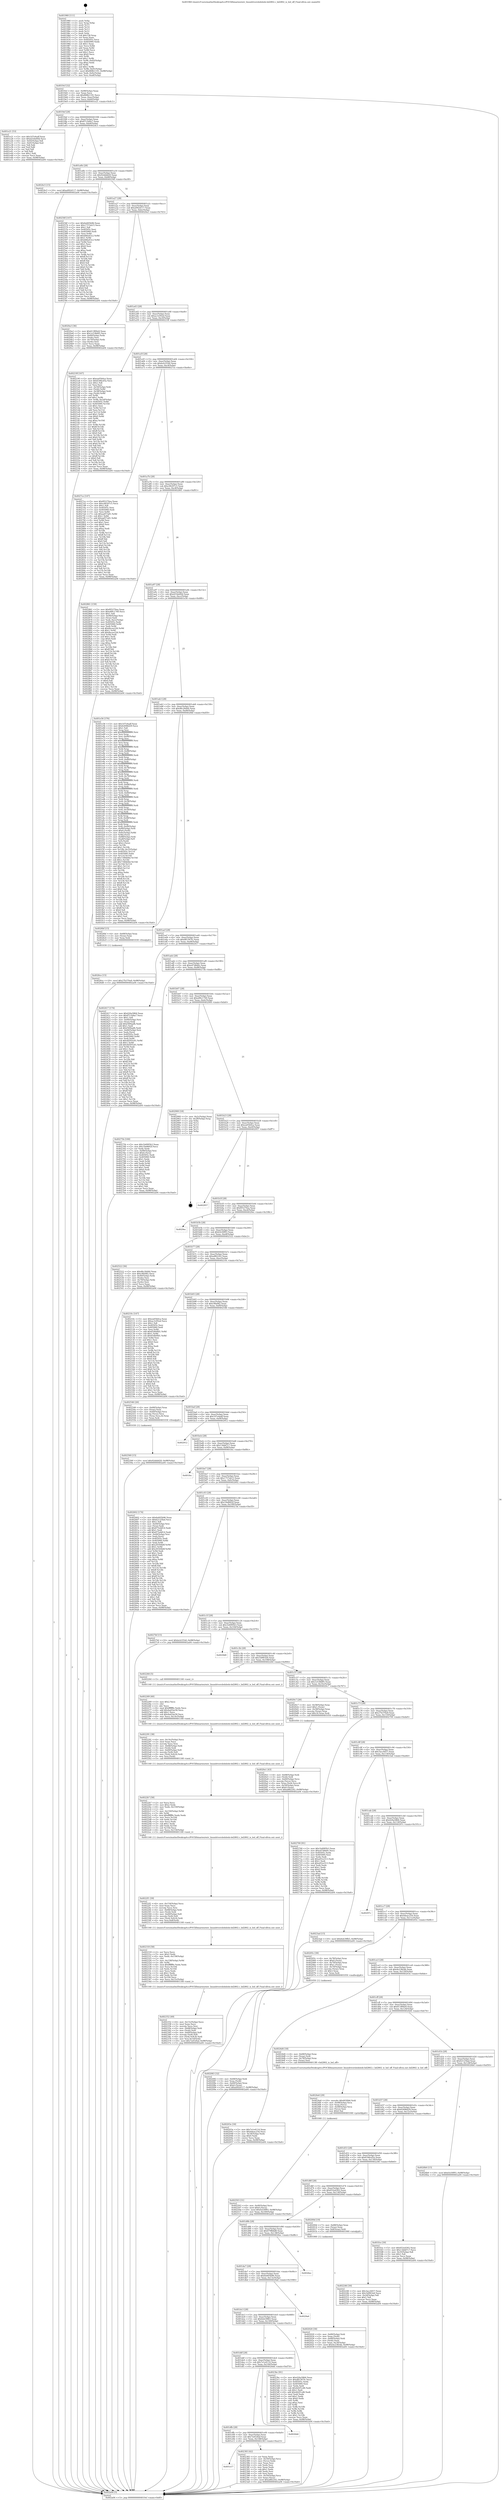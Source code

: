 digraph "0x401960" {
  label = "0x401960 (/mnt/c/Users/mathe/Desktop/tcc/POCII/binaries/extr_linuxdriversledsleds-bd2802.c_bd2802_is_led_off_Final-ollvm.out::main(0))"
  labelloc = "t"
  node[shape=record]

  Entry [label="",width=0.3,height=0.3,shape=circle,fillcolor=black,style=filled]
  "0x4019cf" [label="{
     0x4019cf [32]\l
     | [instrs]\l
     &nbsp;&nbsp;0x4019cf \<+6\>: mov -0x98(%rbp),%eax\l
     &nbsp;&nbsp;0x4019d5 \<+2\>: mov %eax,%ecx\l
     &nbsp;&nbsp;0x4019d7 \<+6\>: sub $0x868b1191,%ecx\l
     &nbsp;&nbsp;0x4019dd \<+6\>: mov %eax,-0xac(%rbp)\l
     &nbsp;&nbsp;0x4019e3 \<+6\>: mov %ecx,-0xb0(%rbp)\l
     &nbsp;&nbsp;0x4019e9 \<+6\>: je 0000000000401e21 \<main+0x4c1\>\l
  }"]
  "0x401e21" [label="{
     0x401e21 [53]\l
     | [instrs]\l
     &nbsp;&nbsp;0x401e21 \<+5\>: mov $0x107e4adf,%eax\l
     &nbsp;&nbsp;0x401e26 \<+5\>: mov $0xd25de60d,%ecx\l
     &nbsp;&nbsp;0x401e2b \<+6\>: mov -0x92(%rbp),%dl\l
     &nbsp;&nbsp;0x401e31 \<+7\>: mov -0x91(%rbp),%sil\l
     &nbsp;&nbsp;0x401e38 \<+3\>: mov %dl,%dil\l
     &nbsp;&nbsp;0x401e3b \<+3\>: and %sil,%dil\l
     &nbsp;&nbsp;0x401e3e \<+3\>: xor %sil,%dl\l
     &nbsp;&nbsp;0x401e41 \<+3\>: or %dl,%dil\l
     &nbsp;&nbsp;0x401e44 \<+4\>: test $0x1,%dil\l
     &nbsp;&nbsp;0x401e48 \<+3\>: cmovne %ecx,%eax\l
     &nbsp;&nbsp;0x401e4b \<+6\>: mov %eax,-0x98(%rbp)\l
     &nbsp;&nbsp;0x401e51 \<+5\>: jmp 0000000000402a04 \<main+0x10a4\>\l
  }"]
  "0x4019ef" [label="{
     0x4019ef [28]\l
     | [instrs]\l
     &nbsp;&nbsp;0x4019ef \<+5\>: jmp 00000000004019f4 \<main+0x94\>\l
     &nbsp;&nbsp;0x4019f4 \<+6\>: mov -0xac(%rbp),%eax\l
     &nbsp;&nbsp;0x4019fa \<+5\>: sub $0x87c5d4a7,%eax\l
     &nbsp;&nbsp;0x4019ff \<+6\>: mov %eax,-0xb4(%rbp)\l
     &nbsp;&nbsp;0x401a05 \<+6\>: je 00000000004024c5 \<main+0xb65\>\l
  }"]
  "0x402a04" [label="{
     0x402a04 [5]\l
     | [instrs]\l
     &nbsp;&nbsp;0x402a04 \<+5\>: jmp 00000000004019cf \<main+0x6f\>\l
  }"]
  "0x401960" [label="{
     0x401960 [111]\l
     | [instrs]\l
     &nbsp;&nbsp;0x401960 \<+1\>: push %rbp\l
     &nbsp;&nbsp;0x401961 \<+3\>: mov %rsp,%rbp\l
     &nbsp;&nbsp;0x401964 \<+2\>: push %r15\l
     &nbsp;&nbsp;0x401966 \<+2\>: push %r14\l
     &nbsp;&nbsp;0x401968 \<+2\>: push %r13\l
     &nbsp;&nbsp;0x40196a \<+2\>: push %r12\l
     &nbsp;&nbsp;0x40196c \<+1\>: push %rbx\l
     &nbsp;&nbsp;0x40196d \<+7\>: sub $0x158,%rsp\l
     &nbsp;&nbsp;0x401974 \<+2\>: xor %eax,%eax\l
     &nbsp;&nbsp;0x401976 \<+7\>: mov 0x40505c,%ecx\l
     &nbsp;&nbsp;0x40197d \<+7\>: mov 0x405060,%edx\l
     &nbsp;&nbsp;0x401984 \<+3\>: sub $0x1,%eax\l
     &nbsp;&nbsp;0x401987 \<+3\>: mov %ecx,%r8d\l
     &nbsp;&nbsp;0x40198a \<+3\>: add %eax,%r8d\l
     &nbsp;&nbsp;0x40198d \<+4\>: imul %r8d,%ecx\l
     &nbsp;&nbsp;0x401991 \<+3\>: and $0x1,%ecx\l
     &nbsp;&nbsp;0x401994 \<+3\>: cmp $0x0,%ecx\l
     &nbsp;&nbsp;0x401997 \<+4\>: sete %r9b\l
     &nbsp;&nbsp;0x40199b \<+4\>: and $0x1,%r9b\l
     &nbsp;&nbsp;0x40199f \<+7\>: mov %r9b,-0x92(%rbp)\l
     &nbsp;&nbsp;0x4019a6 \<+3\>: cmp $0xa,%edx\l
     &nbsp;&nbsp;0x4019a9 \<+4\>: setl %r9b\l
     &nbsp;&nbsp;0x4019ad \<+4\>: and $0x1,%r9b\l
     &nbsp;&nbsp;0x4019b1 \<+7\>: mov %r9b,-0x91(%rbp)\l
     &nbsp;&nbsp;0x4019b8 \<+10\>: movl $0x868b1191,-0x98(%rbp)\l
     &nbsp;&nbsp;0x4019c2 \<+6\>: mov %edi,-0x9c(%rbp)\l
     &nbsp;&nbsp;0x4019c8 \<+7\>: mov %rsi,-0xa8(%rbp)\l
  }"]
  Exit [label="",width=0.3,height=0.3,shape=circle,fillcolor=black,style=filled,peripheries=2]
  "0x4024c5" [label="{
     0x4024c5 [15]\l
     | [instrs]\l
     &nbsp;&nbsp;0x4024c5 \<+10\>: movl $0xa092d117,-0x98(%rbp)\l
     &nbsp;&nbsp;0x4024cf \<+5\>: jmp 0000000000402a04 \<main+0x10a4\>\l
  }"]
  "0x401a0b" [label="{
     0x401a0b [28]\l
     | [instrs]\l
     &nbsp;&nbsp;0x401a0b \<+5\>: jmp 0000000000401a10 \<main+0xb0\>\l
     &nbsp;&nbsp;0x401a10 \<+6\>: mov -0xac(%rbp),%eax\l
     &nbsp;&nbsp;0x401a16 \<+5\>: sub $0x92dddd20,%eax\l
     &nbsp;&nbsp;0x401a1b \<+6\>: mov %eax,-0xb8(%rbp)\l
     &nbsp;&nbsp;0x401a21 \<+6\>: je 000000000040256f \<main+0xc0f\>\l
  }"]
  "0x4026ce" [label="{
     0x4026ce [15]\l
     | [instrs]\l
     &nbsp;&nbsp;0x4026ce \<+10\>: movl $0x27b370a9,-0x98(%rbp)\l
     &nbsp;&nbsp;0x4026d8 \<+5\>: jmp 0000000000402a04 \<main+0x10a4\>\l
  }"]
  "0x40256f" [label="{
     0x40256f [147]\l
     | [instrs]\l
     &nbsp;&nbsp;0x40256f \<+5\>: mov $0x6e605b96,%eax\l
     &nbsp;&nbsp;0x402574 \<+5\>: mov $0x1757eb15,%ecx\l
     &nbsp;&nbsp;0x402579 \<+2\>: mov $0x1,%dl\l
     &nbsp;&nbsp;0x40257b \<+7\>: mov 0x40505c,%esi\l
     &nbsp;&nbsp;0x402582 \<+7\>: mov 0x405060,%edi\l
     &nbsp;&nbsp;0x402589 \<+3\>: mov %esi,%r8d\l
     &nbsp;&nbsp;0x40258c \<+7\>: add $0xb66a43c2,%r8d\l
     &nbsp;&nbsp;0x402593 \<+4\>: sub $0x1,%r8d\l
     &nbsp;&nbsp;0x402597 \<+7\>: sub $0xb66a43c2,%r8d\l
     &nbsp;&nbsp;0x40259e \<+4\>: imul %r8d,%esi\l
     &nbsp;&nbsp;0x4025a2 \<+3\>: and $0x1,%esi\l
     &nbsp;&nbsp;0x4025a5 \<+3\>: cmp $0x0,%esi\l
     &nbsp;&nbsp;0x4025a8 \<+4\>: sete %r9b\l
     &nbsp;&nbsp;0x4025ac \<+3\>: cmp $0xa,%edi\l
     &nbsp;&nbsp;0x4025af \<+4\>: setl %r10b\l
     &nbsp;&nbsp;0x4025b3 \<+3\>: mov %r9b,%r11b\l
     &nbsp;&nbsp;0x4025b6 \<+4\>: xor $0xff,%r11b\l
     &nbsp;&nbsp;0x4025ba \<+3\>: mov %r10b,%bl\l
     &nbsp;&nbsp;0x4025bd \<+3\>: xor $0xff,%bl\l
     &nbsp;&nbsp;0x4025c0 \<+3\>: xor $0x0,%dl\l
     &nbsp;&nbsp;0x4025c3 \<+3\>: mov %r11b,%r14b\l
     &nbsp;&nbsp;0x4025c6 \<+4\>: and $0x0,%r14b\l
     &nbsp;&nbsp;0x4025ca \<+3\>: and %dl,%r9b\l
     &nbsp;&nbsp;0x4025cd \<+3\>: mov %bl,%r15b\l
     &nbsp;&nbsp;0x4025d0 \<+4\>: and $0x0,%r15b\l
     &nbsp;&nbsp;0x4025d4 \<+3\>: and %dl,%r10b\l
     &nbsp;&nbsp;0x4025d7 \<+3\>: or %r9b,%r14b\l
     &nbsp;&nbsp;0x4025da \<+3\>: or %r10b,%r15b\l
     &nbsp;&nbsp;0x4025dd \<+3\>: xor %r15b,%r14b\l
     &nbsp;&nbsp;0x4025e0 \<+3\>: or %bl,%r11b\l
     &nbsp;&nbsp;0x4025e3 \<+4\>: xor $0xff,%r11b\l
     &nbsp;&nbsp;0x4025e7 \<+3\>: or $0x0,%dl\l
     &nbsp;&nbsp;0x4025ea \<+3\>: and %dl,%r11b\l
     &nbsp;&nbsp;0x4025ed \<+3\>: or %r11b,%r14b\l
     &nbsp;&nbsp;0x4025f0 \<+4\>: test $0x1,%r14b\l
     &nbsp;&nbsp;0x4025f4 \<+3\>: cmovne %ecx,%eax\l
     &nbsp;&nbsp;0x4025f7 \<+6\>: mov %eax,-0x98(%rbp)\l
     &nbsp;&nbsp;0x4025fd \<+5\>: jmp 0000000000402a04 \<main+0x10a4\>\l
  }"]
  "0x401a27" [label="{
     0x401a27 [28]\l
     | [instrs]\l
     &nbsp;&nbsp;0x401a27 \<+5\>: jmp 0000000000401a2c \<main+0xcc\>\l
     &nbsp;&nbsp;0x401a2c \<+6\>: mov -0xac(%rbp),%eax\l
     &nbsp;&nbsp;0x401a32 \<+5\>: sub $0xa092d117,%eax\l
     &nbsp;&nbsp;0x401a37 \<+6\>: mov %eax,-0xbc(%rbp)\l
     &nbsp;&nbsp;0x401a3d \<+6\>: je 00000000004020a3 \<main+0x743\>\l
  }"]
  "0x402560" [label="{
     0x402560 [15]\l
     | [instrs]\l
     &nbsp;&nbsp;0x402560 \<+10\>: movl $0x92dddd20,-0x98(%rbp)\l
     &nbsp;&nbsp;0x40256a \<+5\>: jmp 0000000000402a04 \<main+0x10a4\>\l
  }"]
  "0x4020a3" [label="{
     0x4020a3 [36]\l
     | [instrs]\l
     &nbsp;&nbsp;0x4020a3 \<+5\>: mov $0x613f00e9,%eax\l
     &nbsp;&nbsp;0x4020a8 \<+5\>: mov $0x1e538d95,%ecx\l
     &nbsp;&nbsp;0x4020ad \<+4\>: mov -0x60(%rbp),%rdx\l
     &nbsp;&nbsp;0x4020b1 \<+2\>: mov (%rdx),%esi\l
     &nbsp;&nbsp;0x4020b3 \<+4\>: mov -0x70(%rbp),%rdx\l
     &nbsp;&nbsp;0x4020b7 \<+2\>: cmp (%rdx),%esi\l
     &nbsp;&nbsp;0x4020b9 \<+3\>: cmovl %ecx,%eax\l
     &nbsp;&nbsp;0x4020bc \<+6\>: mov %eax,-0x98(%rbp)\l
     &nbsp;&nbsp;0x4020c2 \<+5\>: jmp 0000000000402a04 \<main+0x10a4\>\l
  }"]
  "0x401a43" [label="{
     0x401a43 [28]\l
     | [instrs]\l
     &nbsp;&nbsp;0x401a43 \<+5\>: jmp 0000000000401a48 \<main+0xe8\>\l
     &nbsp;&nbsp;0x401a48 \<+6\>: mov -0xac(%rbp),%eax\l
     &nbsp;&nbsp;0x401a4e \<+5\>: sub $0xac3c95ed,%eax\l
     &nbsp;&nbsp;0x401a53 \<+6\>: mov %eax,-0xc0(%rbp)\l
     &nbsp;&nbsp;0x401a59 \<+6\>: je 000000000040219f \<main+0x83f\>\l
  }"]
  "0x402503" [label="{
     0x402503 [31]\l
     | [instrs]\l
     &nbsp;&nbsp;0x402503 \<+4\>: mov -0x40(%rbp),%rcx\l
     &nbsp;&nbsp;0x402507 \<+6\>: movl $0x0,(%rcx)\l
     &nbsp;&nbsp;0x40250d \<+10\>: movl $0xfcb30f93,-0x98(%rbp)\l
     &nbsp;&nbsp;0x402517 \<+6\>: mov %eax,-0x160(%rbp)\l
     &nbsp;&nbsp;0x40251d \<+5\>: jmp 0000000000402a04 \<main+0x10a4\>\l
  }"]
  "0x40219f" [label="{
     0x40219f [167]\l
     | [instrs]\l
     &nbsp;&nbsp;0x40219f \<+5\>: mov $0xea05b0ca,%eax\l
     &nbsp;&nbsp;0x4021a4 \<+5\>: mov $0x6346cd5a,%ecx\l
     &nbsp;&nbsp;0x4021a9 \<+2\>: mov $0x1,%dl\l
     &nbsp;&nbsp;0x4021ab \<+2\>: xor %esi,%esi\l
     &nbsp;&nbsp;0x4021ad \<+4\>: mov -0x50(%rbp),%rdi\l
     &nbsp;&nbsp;0x4021b1 \<+3\>: mov (%rdi),%r8d\l
     &nbsp;&nbsp;0x4021b4 \<+4\>: mov -0x58(%rbp),%rdi\l
     &nbsp;&nbsp;0x4021b8 \<+3\>: cmp (%rdi),%r8d\l
     &nbsp;&nbsp;0x4021bb \<+4\>: setl %r9b\l
     &nbsp;&nbsp;0x4021bf \<+4\>: and $0x1,%r9b\l
     &nbsp;&nbsp;0x4021c3 \<+4\>: mov %r9b,-0x2d(%rbp)\l
     &nbsp;&nbsp;0x4021c7 \<+8\>: mov 0x40505c,%r8d\l
     &nbsp;&nbsp;0x4021cf \<+8\>: mov 0x405060,%r10d\l
     &nbsp;&nbsp;0x4021d7 \<+3\>: sub $0x1,%esi\l
     &nbsp;&nbsp;0x4021da \<+3\>: mov %r8d,%r11d\l
     &nbsp;&nbsp;0x4021dd \<+3\>: add %esi,%r11d\l
     &nbsp;&nbsp;0x4021e0 \<+4\>: imul %r11d,%r8d\l
     &nbsp;&nbsp;0x4021e4 \<+4\>: and $0x1,%r8d\l
     &nbsp;&nbsp;0x4021e8 \<+4\>: cmp $0x0,%r8d\l
     &nbsp;&nbsp;0x4021ec \<+4\>: sete %r9b\l
     &nbsp;&nbsp;0x4021f0 \<+4\>: cmp $0xa,%r10d\l
     &nbsp;&nbsp;0x4021f4 \<+3\>: setl %bl\l
     &nbsp;&nbsp;0x4021f7 \<+3\>: mov %r9b,%r14b\l
     &nbsp;&nbsp;0x4021fa \<+4\>: xor $0xff,%r14b\l
     &nbsp;&nbsp;0x4021fe \<+3\>: mov %bl,%r15b\l
     &nbsp;&nbsp;0x402201 \<+4\>: xor $0xff,%r15b\l
     &nbsp;&nbsp;0x402205 \<+3\>: xor $0x0,%dl\l
     &nbsp;&nbsp;0x402208 \<+3\>: mov %r14b,%r12b\l
     &nbsp;&nbsp;0x40220b \<+4\>: and $0x0,%r12b\l
     &nbsp;&nbsp;0x40220f \<+3\>: and %dl,%r9b\l
     &nbsp;&nbsp;0x402212 \<+3\>: mov %r15b,%r13b\l
     &nbsp;&nbsp;0x402215 \<+4\>: and $0x0,%r13b\l
     &nbsp;&nbsp;0x402219 \<+2\>: and %dl,%bl\l
     &nbsp;&nbsp;0x40221b \<+3\>: or %r9b,%r12b\l
     &nbsp;&nbsp;0x40221e \<+3\>: or %bl,%r13b\l
     &nbsp;&nbsp;0x402221 \<+3\>: xor %r13b,%r12b\l
     &nbsp;&nbsp;0x402224 \<+3\>: or %r15b,%r14b\l
     &nbsp;&nbsp;0x402227 \<+4\>: xor $0xff,%r14b\l
     &nbsp;&nbsp;0x40222b \<+3\>: or $0x0,%dl\l
     &nbsp;&nbsp;0x40222e \<+3\>: and %dl,%r14b\l
     &nbsp;&nbsp;0x402231 \<+3\>: or %r14b,%r12b\l
     &nbsp;&nbsp;0x402234 \<+4\>: test $0x1,%r12b\l
     &nbsp;&nbsp;0x402238 \<+3\>: cmovne %ecx,%eax\l
     &nbsp;&nbsp;0x40223b \<+6\>: mov %eax,-0x98(%rbp)\l
     &nbsp;&nbsp;0x402241 \<+5\>: jmp 0000000000402a04 \<main+0x10a4\>\l
  }"]
  "0x401a5f" [label="{
     0x401a5f [28]\l
     | [instrs]\l
     &nbsp;&nbsp;0x401a5f \<+5\>: jmp 0000000000401a64 \<main+0x104\>\l
     &nbsp;&nbsp;0x401a64 \<+6\>: mov -0xac(%rbp),%eax\l
     &nbsp;&nbsp;0x401a6a \<+5\>: sub $0xbcb1f1b0,%eax\l
     &nbsp;&nbsp;0x401a6f \<+6\>: mov %eax,-0xc4(%rbp)\l
     &nbsp;&nbsp;0x401a75 \<+6\>: je 00000000004027ce \<main+0xe6e\>\l
  }"]
  "0x4024e6" [label="{
     0x4024e6 [29]\l
     | [instrs]\l
     &nbsp;&nbsp;0x4024e6 \<+10\>: movabs $0x4030b6,%rdi\l
     &nbsp;&nbsp;0x4024f0 \<+4\>: mov -0x48(%rbp),%rcx\l
     &nbsp;&nbsp;0x4024f4 \<+2\>: mov %eax,(%rcx)\l
     &nbsp;&nbsp;0x4024f6 \<+4\>: mov -0x48(%rbp),%rcx\l
     &nbsp;&nbsp;0x4024fa \<+2\>: mov (%rcx),%esi\l
     &nbsp;&nbsp;0x4024fc \<+2\>: mov $0x0,%al\l
     &nbsp;&nbsp;0x4024fe \<+5\>: call 0000000000401040 \<printf@plt\>\l
     | [calls]\l
     &nbsp;&nbsp;0x401040 \{1\} (unknown)\l
  }"]
  "0x4027ce" [label="{
     0x4027ce [147]\l
     | [instrs]\l
     &nbsp;&nbsp;0x4027ce \<+5\>: mov $0xf05270ea,%eax\l
     &nbsp;&nbsp;0x4027d3 \<+5\>: mov $0xc06297c5,%ecx\l
     &nbsp;&nbsp;0x4027d8 \<+2\>: mov $0x1,%dl\l
     &nbsp;&nbsp;0x4027da \<+7\>: mov 0x40505c,%esi\l
     &nbsp;&nbsp;0x4027e1 \<+7\>: mov 0x405060,%edi\l
     &nbsp;&nbsp;0x4027e8 \<+3\>: mov %esi,%r8d\l
     &nbsp;&nbsp;0x4027eb \<+7\>: sub $0xaaf57a81,%r8d\l
     &nbsp;&nbsp;0x4027f2 \<+4\>: sub $0x1,%r8d\l
     &nbsp;&nbsp;0x4027f6 \<+7\>: add $0xaaf57a81,%r8d\l
     &nbsp;&nbsp;0x4027fd \<+4\>: imul %r8d,%esi\l
     &nbsp;&nbsp;0x402801 \<+3\>: and $0x1,%esi\l
     &nbsp;&nbsp;0x402804 \<+3\>: cmp $0x0,%esi\l
     &nbsp;&nbsp;0x402807 \<+4\>: sete %r9b\l
     &nbsp;&nbsp;0x40280b \<+3\>: cmp $0xa,%edi\l
     &nbsp;&nbsp;0x40280e \<+4\>: setl %r10b\l
     &nbsp;&nbsp;0x402812 \<+3\>: mov %r9b,%r11b\l
     &nbsp;&nbsp;0x402815 \<+4\>: xor $0xff,%r11b\l
     &nbsp;&nbsp;0x402819 \<+3\>: mov %r10b,%bl\l
     &nbsp;&nbsp;0x40281c \<+3\>: xor $0xff,%bl\l
     &nbsp;&nbsp;0x40281f \<+3\>: xor $0x0,%dl\l
     &nbsp;&nbsp;0x402822 \<+3\>: mov %r11b,%r14b\l
     &nbsp;&nbsp;0x402825 \<+4\>: and $0x0,%r14b\l
     &nbsp;&nbsp;0x402829 \<+3\>: and %dl,%r9b\l
     &nbsp;&nbsp;0x40282c \<+3\>: mov %bl,%r15b\l
     &nbsp;&nbsp;0x40282f \<+4\>: and $0x0,%r15b\l
     &nbsp;&nbsp;0x402833 \<+3\>: and %dl,%r10b\l
     &nbsp;&nbsp;0x402836 \<+3\>: or %r9b,%r14b\l
     &nbsp;&nbsp;0x402839 \<+3\>: or %r10b,%r15b\l
     &nbsp;&nbsp;0x40283c \<+3\>: xor %r15b,%r14b\l
     &nbsp;&nbsp;0x40283f \<+3\>: or %bl,%r11b\l
     &nbsp;&nbsp;0x402842 \<+4\>: xor $0xff,%r11b\l
     &nbsp;&nbsp;0x402846 \<+3\>: or $0x0,%dl\l
     &nbsp;&nbsp;0x402849 \<+3\>: and %dl,%r11b\l
     &nbsp;&nbsp;0x40284c \<+3\>: or %r11b,%r14b\l
     &nbsp;&nbsp;0x40284f \<+4\>: test $0x1,%r14b\l
     &nbsp;&nbsp;0x402853 \<+3\>: cmovne %ecx,%eax\l
     &nbsp;&nbsp;0x402856 \<+6\>: mov %eax,-0x98(%rbp)\l
     &nbsp;&nbsp;0x40285c \<+5\>: jmp 0000000000402a04 \<main+0x10a4\>\l
  }"]
  "0x401a7b" [label="{
     0x401a7b [28]\l
     | [instrs]\l
     &nbsp;&nbsp;0x401a7b \<+5\>: jmp 0000000000401a80 \<main+0x120\>\l
     &nbsp;&nbsp;0x401a80 \<+6\>: mov -0xac(%rbp),%eax\l
     &nbsp;&nbsp;0x401a86 \<+5\>: sub $0xc06297c5,%eax\l
     &nbsp;&nbsp;0x401a8b \<+6\>: mov %eax,-0xc8(%rbp)\l
     &nbsp;&nbsp;0x401a91 \<+6\>: je 0000000000402861 \<main+0xf01\>\l
  }"]
  "0x401e17" [label="{
     0x401e17\l
  }", style=dashed]
  "0x402861" [label="{
     0x402861 [159]\l
     | [instrs]\l
     &nbsp;&nbsp;0x402861 \<+5\>: mov $0xf05270ea,%eax\l
     &nbsp;&nbsp;0x402866 \<+5\>: mov $0xe89c1749,%ecx\l
     &nbsp;&nbsp;0x40286b \<+2\>: mov $0x1,%dl\l
     &nbsp;&nbsp;0x40286d \<+7\>: mov -0x90(%rbp),%rsi\l
     &nbsp;&nbsp;0x402874 \<+2\>: mov (%rsi),%edi\l
     &nbsp;&nbsp;0x402876 \<+3\>: mov %edi,-0x2c(%rbp)\l
     &nbsp;&nbsp;0x402879 \<+7\>: mov 0x40505c,%edi\l
     &nbsp;&nbsp;0x402880 \<+8\>: mov 0x405060,%r8d\l
     &nbsp;&nbsp;0x402888 \<+3\>: mov %edi,%r9d\l
     &nbsp;&nbsp;0x40288b \<+7\>: sub $0x8ecee226,%r9d\l
     &nbsp;&nbsp;0x402892 \<+4\>: sub $0x1,%r9d\l
     &nbsp;&nbsp;0x402896 \<+7\>: add $0x8ecee226,%r9d\l
     &nbsp;&nbsp;0x40289d \<+4\>: imul %r9d,%edi\l
     &nbsp;&nbsp;0x4028a1 \<+3\>: and $0x1,%edi\l
     &nbsp;&nbsp;0x4028a4 \<+3\>: cmp $0x0,%edi\l
     &nbsp;&nbsp;0x4028a7 \<+4\>: sete %r10b\l
     &nbsp;&nbsp;0x4028ab \<+4\>: cmp $0xa,%r8d\l
     &nbsp;&nbsp;0x4028af \<+4\>: setl %r11b\l
     &nbsp;&nbsp;0x4028b3 \<+3\>: mov %r10b,%bl\l
     &nbsp;&nbsp;0x4028b6 \<+3\>: xor $0xff,%bl\l
     &nbsp;&nbsp;0x4028b9 \<+3\>: mov %r11b,%r14b\l
     &nbsp;&nbsp;0x4028bc \<+4\>: xor $0xff,%r14b\l
     &nbsp;&nbsp;0x4028c0 \<+3\>: xor $0x0,%dl\l
     &nbsp;&nbsp;0x4028c3 \<+3\>: mov %bl,%r15b\l
     &nbsp;&nbsp;0x4028c6 \<+4\>: and $0x0,%r15b\l
     &nbsp;&nbsp;0x4028ca \<+3\>: and %dl,%r10b\l
     &nbsp;&nbsp;0x4028cd \<+3\>: mov %r14b,%r12b\l
     &nbsp;&nbsp;0x4028d0 \<+4\>: and $0x0,%r12b\l
     &nbsp;&nbsp;0x4028d4 \<+3\>: and %dl,%r11b\l
     &nbsp;&nbsp;0x4028d7 \<+3\>: or %r10b,%r15b\l
     &nbsp;&nbsp;0x4028da \<+3\>: or %r11b,%r12b\l
     &nbsp;&nbsp;0x4028dd \<+3\>: xor %r12b,%r15b\l
     &nbsp;&nbsp;0x4028e0 \<+3\>: or %r14b,%bl\l
     &nbsp;&nbsp;0x4028e3 \<+3\>: xor $0xff,%bl\l
     &nbsp;&nbsp;0x4028e6 \<+3\>: or $0x0,%dl\l
     &nbsp;&nbsp;0x4028e9 \<+2\>: and %dl,%bl\l
     &nbsp;&nbsp;0x4028eb \<+3\>: or %bl,%r15b\l
     &nbsp;&nbsp;0x4028ee \<+4\>: test $0x1,%r15b\l
     &nbsp;&nbsp;0x4028f2 \<+3\>: cmovne %ecx,%eax\l
     &nbsp;&nbsp;0x4028f5 \<+6\>: mov %eax,-0x98(%rbp)\l
     &nbsp;&nbsp;0x4028fb \<+5\>: jmp 0000000000402a04 \<main+0x10a4\>\l
  }"]
  "0x401a97" [label="{
     0x401a97 [28]\l
     | [instrs]\l
     &nbsp;&nbsp;0x401a97 \<+5\>: jmp 0000000000401a9c \<main+0x13c\>\l
     &nbsp;&nbsp;0x401a9c \<+6\>: mov -0xac(%rbp),%eax\l
     &nbsp;&nbsp;0x401aa2 \<+5\>: sub $0xd25de60d,%eax\l
     &nbsp;&nbsp;0x401aa7 \<+6\>: mov %eax,-0xcc(%rbp)\l
     &nbsp;&nbsp;0x401aad \<+6\>: je 0000000000401e56 \<main+0x4f6\>\l
  }"]
  "0x402383" [label="{
     0x402383 [42]\l
     | [instrs]\l
     &nbsp;&nbsp;0x402383 \<+2\>: xor %eax,%eax\l
     &nbsp;&nbsp;0x402385 \<+4\>: mov -0x50(%rbp),%rcx\l
     &nbsp;&nbsp;0x402389 \<+2\>: mov (%rcx),%edx\l
     &nbsp;&nbsp;0x40238b \<+2\>: mov %eax,%esi\l
     &nbsp;&nbsp;0x40238d \<+2\>: sub %edx,%esi\l
     &nbsp;&nbsp;0x40238f \<+2\>: mov %eax,%edx\l
     &nbsp;&nbsp;0x402391 \<+3\>: sub $0x1,%edx\l
     &nbsp;&nbsp;0x402394 \<+2\>: add %edx,%esi\l
     &nbsp;&nbsp;0x402396 \<+2\>: sub %esi,%eax\l
     &nbsp;&nbsp;0x402398 \<+4\>: mov -0x50(%rbp),%rcx\l
     &nbsp;&nbsp;0x40239c \<+2\>: mov %eax,(%rcx)\l
     &nbsp;&nbsp;0x40239e \<+10\>: movl $0xa882242,-0x98(%rbp)\l
     &nbsp;&nbsp;0x4023a8 \<+5\>: jmp 0000000000402a04 \<main+0x10a4\>\l
  }"]
  "0x401e56" [label="{
     0x401e56 [376]\l
     | [instrs]\l
     &nbsp;&nbsp;0x401e56 \<+5\>: mov $0x107e4adf,%eax\l
     &nbsp;&nbsp;0x401e5b \<+5\>: mov $0x62696d29,%ecx\l
     &nbsp;&nbsp;0x401e60 \<+2\>: mov $0x1,%dl\l
     &nbsp;&nbsp;0x401e62 \<+3\>: mov %rsp,%rsi\l
     &nbsp;&nbsp;0x401e65 \<+4\>: add $0xfffffffffffffff0,%rsi\l
     &nbsp;&nbsp;0x401e69 \<+3\>: mov %rsi,%rsp\l
     &nbsp;&nbsp;0x401e6c \<+7\>: mov %rsi,-0x90(%rbp)\l
     &nbsp;&nbsp;0x401e73 \<+3\>: mov %rsp,%rsi\l
     &nbsp;&nbsp;0x401e76 \<+4\>: add $0xfffffffffffffff0,%rsi\l
     &nbsp;&nbsp;0x401e7a \<+3\>: mov %rsi,%rsp\l
     &nbsp;&nbsp;0x401e7d \<+3\>: mov %rsp,%rdi\l
     &nbsp;&nbsp;0x401e80 \<+4\>: add $0xfffffffffffffff0,%rdi\l
     &nbsp;&nbsp;0x401e84 \<+3\>: mov %rdi,%rsp\l
     &nbsp;&nbsp;0x401e87 \<+7\>: mov %rdi,-0x88(%rbp)\l
     &nbsp;&nbsp;0x401e8e \<+3\>: mov %rsp,%rdi\l
     &nbsp;&nbsp;0x401e91 \<+4\>: add $0xfffffffffffffff0,%rdi\l
     &nbsp;&nbsp;0x401e95 \<+3\>: mov %rdi,%rsp\l
     &nbsp;&nbsp;0x401e98 \<+4\>: mov %rdi,-0x80(%rbp)\l
     &nbsp;&nbsp;0x401e9c \<+3\>: mov %rsp,%rdi\l
     &nbsp;&nbsp;0x401e9f \<+4\>: add $0xfffffffffffffff0,%rdi\l
     &nbsp;&nbsp;0x401ea3 \<+3\>: mov %rdi,%rsp\l
     &nbsp;&nbsp;0x401ea6 \<+4\>: mov %rdi,-0x78(%rbp)\l
     &nbsp;&nbsp;0x401eaa \<+3\>: mov %rsp,%rdi\l
     &nbsp;&nbsp;0x401ead \<+4\>: add $0xfffffffffffffff0,%rdi\l
     &nbsp;&nbsp;0x401eb1 \<+3\>: mov %rdi,%rsp\l
     &nbsp;&nbsp;0x401eb4 \<+4\>: mov %rdi,-0x70(%rbp)\l
     &nbsp;&nbsp;0x401eb8 \<+3\>: mov %rsp,%rdi\l
     &nbsp;&nbsp;0x401ebb \<+4\>: add $0xfffffffffffffff0,%rdi\l
     &nbsp;&nbsp;0x401ebf \<+3\>: mov %rdi,%rsp\l
     &nbsp;&nbsp;0x401ec2 \<+4\>: mov %rdi,-0x68(%rbp)\l
     &nbsp;&nbsp;0x401ec6 \<+3\>: mov %rsp,%rdi\l
     &nbsp;&nbsp;0x401ec9 \<+4\>: add $0xfffffffffffffff0,%rdi\l
     &nbsp;&nbsp;0x401ecd \<+3\>: mov %rdi,%rsp\l
     &nbsp;&nbsp;0x401ed0 \<+4\>: mov %rdi,-0x60(%rbp)\l
     &nbsp;&nbsp;0x401ed4 \<+3\>: mov %rsp,%rdi\l
     &nbsp;&nbsp;0x401ed7 \<+4\>: add $0xfffffffffffffff0,%rdi\l
     &nbsp;&nbsp;0x401edb \<+3\>: mov %rdi,%rsp\l
     &nbsp;&nbsp;0x401ede \<+4\>: mov %rdi,-0x58(%rbp)\l
     &nbsp;&nbsp;0x401ee2 \<+3\>: mov %rsp,%rdi\l
     &nbsp;&nbsp;0x401ee5 \<+4\>: add $0xfffffffffffffff0,%rdi\l
     &nbsp;&nbsp;0x401ee9 \<+3\>: mov %rdi,%rsp\l
     &nbsp;&nbsp;0x401eec \<+4\>: mov %rdi,-0x50(%rbp)\l
     &nbsp;&nbsp;0x401ef0 \<+3\>: mov %rsp,%rdi\l
     &nbsp;&nbsp;0x401ef3 \<+4\>: add $0xfffffffffffffff0,%rdi\l
     &nbsp;&nbsp;0x401ef7 \<+3\>: mov %rdi,%rsp\l
     &nbsp;&nbsp;0x401efa \<+4\>: mov %rdi,-0x48(%rbp)\l
     &nbsp;&nbsp;0x401efe \<+3\>: mov %rsp,%rdi\l
     &nbsp;&nbsp;0x401f01 \<+4\>: add $0xfffffffffffffff0,%rdi\l
     &nbsp;&nbsp;0x401f05 \<+3\>: mov %rdi,%rsp\l
     &nbsp;&nbsp;0x401f08 \<+4\>: mov %rdi,-0x40(%rbp)\l
     &nbsp;&nbsp;0x401f0c \<+7\>: mov -0x90(%rbp),%rdi\l
     &nbsp;&nbsp;0x401f13 \<+6\>: movl $0x0,(%rdi)\l
     &nbsp;&nbsp;0x401f19 \<+7\>: mov -0x9c(%rbp),%r8d\l
     &nbsp;&nbsp;0x401f20 \<+3\>: mov %r8d,(%rsi)\l
     &nbsp;&nbsp;0x401f23 \<+7\>: mov -0x88(%rbp),%rdi\l
     &nbsp;&nbsp;0x401f2a \<+7\>: mov -0xa8(%rbp),%r9\l
     &nbsp;&nbsp;0x401f31 \<+3\>: mov %r9,(%rdi)\l
     &nbsp;&nbsp;0x401f34 \<+3\>: cmpl $0x2,(%rsi)\l
     &nbsp;&nbsp;0x401f37 \<+4\>: setne %r10b\l
     &nbsp;&nbsp;0x401f3b \<+4\>: and $0x1,%r10b\l
     &nbsp;&nbsp;0x401f3f \<+4\>: mov %r10b,-0x35(%rbp)\l
     &nbsp;&nbsp;0x401f43 \<+8\>: mov 0x40505c,%r11d\l
     &nbsp;&nbsp;0x401f4b \<+7\>: mov 0x405060,%ebx\l
     &nbsp;&nbsp;0x401f52 \<+3\>: mov %r11d,%r14d\l
     &nbsp;&nbsp;0x401f55 \<+7\>: sub $0x734fdd4d,%r14d\l
     &nbsp;&nbsp;0x401f5c \<+4\>: sub $0x1,%r14d\l
     &nbsp;&nbsp;0x401f60 \<+7\>: add $0x734fdd4d,%r14d\l
     &nbsp;&nbsp;0x401f67 \<+4\>: imul %r14d,%r11d\l
     &nbsp;&nbsp;0x401f6b \<+4\>: and $0x1,%r11d\l
     &nbsp;&nbsp;0x401f6f \<+4\>: cmp $0x0,%r11d\l
     &nbsp;&nbsp;0x401f73 \<+4\>: sete %r10b\l
     &nbsp;&nbsp;0x401f77 \<+3\>: cmp $0xa,%ebx\l
     &nbsp;&nbsp;0x401f7a \<+4\>: setl %r15b\l
     &nbsp;&nbsp;0x401f7e \<+3\>: mov %r10b,%r12b\l
     &nbsp;&nbsp;0x401f81 \<+4\>: xor $0xff,%r12b\l
     &nbsp;&nbsp;0x401f85 \<+3\>: mov %r15b,%r13b\l
     &nbsp;&nbsp;0x401f88 \<+4\>: xor $0xff,%r13b\l
     &nbsp;&nbsp;0x401f8c \<+3\>: xor $0x0,%dl\l
     &nbsp;&nbsp;0x401f8f \<+3\>: mov %r12b,%sil\l
     &nbsp;&nbsp;0x401f92 \<+4\>: and $0x0,%sil\l
     &nbsp;&nbsp;0x401f96 \<+3\>: and %dl,%r10b\l
     &nbsp;&nbsp;0x401f99 \<+3\>: mov %r13b,%dil\l
     &nbsp;&nbsp;0x401f9c \<+4\>: and $0x0,%dil\l
     &nbsp;&nbsp;0x401fa0 \<+3\>: and %dl,%r15b\l
     &nbsp;&nbsp;0x401fa3 \<+3\>: or %r10b,%sil\l
     &nbsp;&nbsp;0x401fa6 \<+3\>: or %r15b,%dil\l
     &nbsp;&nbsp;0x401fa9 \<+3\>: xor %dil,%sil\l
     &nbsp;&nbsp;0x401fac \<+3\>: or %r13b,%r12b\l
     &nbsp;&nbsp;0x401faf \<+4\>: xor $0xff,%r12b\l
     &nbsp;&nbsp;0x401fb3 \<+3\>: or $0x0,%dl\l
     &nbsp;&nbsp;0x401fb6 \<+3\>: and %dl,%r12b\l
     &nbsp;&nbsp;0x401fb9 \<+3\>: or %r12b,%sil\l
     &nbsp;&nbsp;0x401fbc \<+4\>: test $0x1,%sil\l
     &nbsp;&nbsp;0x401fc0 \<+3\>: cmovne %ecx,%eax\l
     &nbsp;&nbsp;0x401fc3 \<+6\>: mov %eax,-0x98(%rbp)\l
     &nbsp;&nbsp;0x401fc9 \<+5\>: jmp 0000000000402a04 \<main+0x10a4\>\l
  }"]
  "0x401ab3" [label="{
     0x401ab3 [28]\l
     | [instrs]\l
     &nbsp;&nbsp;0x401ab3 \<+5\>: jmp 0000000000401ab8 \<main+0x158\>\l
     &nbsp;&nbsp;0x401ab8 \<+6\>: mov -0xac(%rbp),%eax\l
     &nbsp;&nbsp;0x401abe \<+5\>: sub $0xd6c26d44,%eax\l
     &nbsp;&nbsp;0x401ac3 \<+6\>: mov %eax,-0xd0(%rbp)\l
     &nbsp;&nbsp;0x401ac9 \<+6\>: je 00000000004026bf \<main+0xd5f\>\l
  }"]
  "0x401dfb" [label="{
     0x401dfb [28]\l
     | [instrs]\l
     &nbsp;&nbsp;0x401dfb \<+5\>: jmp 0000000000401e00 \<main+0x4a0\>\l
     &nbsp;&nbsp;0x401e00 \<+6\>: mov -0xac(%rbp),%eax\l
     &nbsp;&nbsp;0x401e06 \<+5\>: sub $0x7ed526af,%eax\l
     &nbsp;&nbsp;0x401e0b \<+6\>: mov %eax,-0x148(%rbp)\l
     &nbsp;&nbsp;0x401e11 \<+6\>: je 0000000000402383 \<main+0xa23\>\l
  }"]
  "0x4026dd" [label="{
     0x4026dd\l
  }", style=dashed]
  "0x4026bf" [label="{
     0x4026bf [15]\l
     | [instrs]\l
     &nbsp;&nbsp;0x4026bf \<+4\>: mov -0x68(%rbp),%rax\l
     &nbsp;&nbsp;0x4026c3 \<+3\>: mov (%rax),%rax\l
     &nbsp;&nbsp;0x4026c6 \<+3\>: mov %rax,%rdi\l
     &nbsp;&nbsp;0x4026c9 \<+5\>: call 0000000000401030 \<free@plt\>\l
     | [calls]\l
     &nbsp;&nbsp;0x401030 \{1\} (unknown)\l
  }"]
  "0x401acf" [label="{
     0x401acf [28]\l
     | [instrs]\l
     &nbsp;&nbsp;0x401acf \<+5\>: jmp 0000000000401ad4 \<main+0x174\>\l
     &nbsp;&nbsp;0x401ad4 \<+6\>: mov -0xac(%rbp),%eax\l
     &nbsp;&nbsp;0x401ada \<+5\>: sub $0xd81567fc,%eax\l
     &nbsp;&nbsp;0x401adf \<+6\>: mov %eax,-0xd4(%rbp)\l
     &nbsp;&nbsp;0x401ae5 \<+6\>: je 0000000000402417 \<main+0xab7\>\l
  }"]
  "0x401ddf" [label="{
     0x401ddf [28]\l
     | [instrs]\l
     &nbsp;&nbsp;0x401ddf \<+5\>: jmp 0000000000401de4 \<main+0x484\>\l
     &nbsp;&nbsp;0x401de4 \<+6\>: mov -0xac(%rbp),%eax\l
     &nbsp;&nbsp;0x401dea \<+5\>: sub $0x7e1e4114,%eax\l
     &nbsp;&nbsp;0x401def \<+6\>: mov %eax,-0x144(%rbp)\l
     &nbsp;&nbsp;0x401df5 \<+6\>: je 00000000004026dd \<main+0xd7d\>\l
  }"]
  "0x402417" [label="{
     0x402417 [174]\l
     | [instrs]\l
     &nbsp;&nbsp;0x402417 \<+5\>: mov $0x426a5864,%eax\l
     &nbsp;&nbsp;0x40241c \<+5\>: mov $0x87c5d4a7,%ecx\l
     &nbsp;&nbsp;0x402421 \<+2\>: mov $0x1,%dl\l
     &nbsp;&nbsp;0x402423 \<+4\>: mov -0x60(%rbp),%rsi\l
     &nbsp;&nbsp;0x402427 \<+2\>: mov (%rsi),%edi\l
     &nbsp;&nbsp;0x402429 \<+6\>: add $0xf369aafb,%edi\l
     &nbsp;&nbsp;0x40242f \<+3\>: add $0x1,%edi\l
     &nbsp;&nbsp;0x402432 \<+6\>: sub $0xf369aafb,%edi\l
     &nbsp;&nbsp;0x402438 \<+4\>: mov -0x60(%rbp),%rsi\l
     &nbsp;&nbsp;0x40243c \<+2\>: mov %edi,(%rsi)\l
     &nbsp;&nbsp;0x40243e \<+7\>: mov 0x40505c,%edi\l
     &nbsp;&nbsp;0x402445 \<+8\>: mov 0x405060,%r8d\l
     &nbsp;&nbsp;0x40244d \<+3\>: mov %edi,%r9d\l
     &nbsp;&nbsp;0x402450 \<+7\>: sub $0x4d505c61,%r9d\l
     &nbsp;&nbsp;0x402457 \<+4\>: sub $0x1,%r9d\l
     &nbsp;&nbsp;0x40245b \<+7\>: add $0x4d505c61,%r9d\l
     &nbsp;&nbsp;0x402462 \<+4\>: imul %r9d,%edi\l
     &nbsp;&nbsp;0x402466 \<+3\>: and $0x1,%edi\l
     &nbsp;&nbsp;0x402469 \<+3\>: cmp $0x0,%edi\l
     &nbsp;&nbsp;0x40246c \<+4\>: sete %r10b\l
     &nbsp;&nbsp;0x402470 \<+4\>: cmp $0xa,%r8d\l
     &nbsp;&nbsp;0x402474 \<+4\>: setl %r11b\l
     &nbsp;&nbsp;0x402478 \<+3\>: mov %r10b,%bl\l
     &nbsp;&nbsp;0x40247b \<+3\>: xor $0xff,%bl\l
     &nbsp;&nbsp;0x40247e \<+3\>: mov %r11b,%r14b\l
     &nbsp;&nbsp;0x402481 \<+4\>: xor $0xff,%r14b\l
     &nbsp;&nbsp;0x402485 \<+3\>: xor $0x1,%dl\l
     &nbsp;&nbsp;0x402488 \<+3\>: mov %bl,%r15b\l
     &nbsp;&nbsp;0x40248b \<+4\>: and $0xff,%r15b\l
     &nbsp;&nbsp;0x40248f \<+3\>: and %dl,%r10b\l
     &nbsp;&nbsp;0x402492 \<+3\>: mov %r14b,%r12b\l
     &nbsp;&nbsp;0x402495 \<+4\>: and $0xff,%r12b\l
     &nbsp;&nbsp;0x402499 \<+3\>: and %dl,%r11b\l
     &nbsp;&nbsp;0x40249c \<+3\>: or %r10b,%r15b\l
     &nbsp;&nbsp;0x40249f \<+3\>: or %r11b,%r12b\l
     &nbsp;&nbsp;0x4024a2 \<+3\>: xor %r12b,%r15b\l
     &nbsp;&nbsp;0x4024a5 \<+3\>: or %r14b,%bl\l
     &nbsp;&nbsp;0x4024a8 \<+3\>: xor $0xff,%bl\l
     &nbsp;&nbsp;0x4024ab \<+3\>: or $0x1,%dl\l
     &nbsp;&nbsp;0x4024ae \<+2\>: and %dl,%bl\l
     &nbsp;&nbsp;0x4024b0 \<+3\>: or %bl,%r15b\l
     &nbsp;&nbsp;0x4024b3 \<+4\>: test $0x1,%r15b\l
     &nbsp;&nbsp;0x4024b7 \<+3\>: cmovne %ecx,%eax\l
     &nbsp;&nbsp;0x4024ba \<+6\>: mov %eax,-0x98(%rbp)\l
     &nbsp;&nbsp;0x4024c0 \<+5\>: jmp 0000000000402a04 \<main+0x10a4\>\l
  }"]
  "0x401aeb" [label="{
     0x401aeb [28]\l
     | [instrs]\l
     &nbsp;&nbsp;0x401aeb \<+5\>: jmp 0000000000401af0 \<main+0x190\>\l
     &nbsp;&nbsp;0x401af0 \<+6\>: mov -0xac(%rbp),%eax\l
     &nbsp;&nbsp;0x401af6 \<+5\>: sub $0xe47dbb0c,%eax\l
     &nbsp;&nbsp;0x401afb \<+6\>: mov %eax,-0xd8(%rbp)\l
     &nbsp;&nbsp;0x401b01 \<+6\>: je 000000000040275b \<main+0xdfb\>\l
  }"]
  "0x4023bc" [label="{
     0x4023bc [91]\l
     | [instrs]\l
     &nbsp;&nbsp;0x4023bc \<+5\>: mov $0x426a5864,%eax\l
     &nbsp;&nbsp;0x4023c1 \<+5\>: mov $0xd81567fc,%ecx\l
     &nbsp;&nbsp;0x4023c6 \<+7\>: mov 0x40505c,%edx\l
     &nbsp;&nbsp;0x4023cd \<+7\>: mov 0x405060,%esi\l
     &nbsp;&nbsp;0x4023d4 \<+2\>: mov %edx,%edi\l
     &nbsp;&nbsp;0x4023d6 \<+6\>: sub $0x4d2f1cd6,%edi\l
     &nbsp;&nbsp;0x4023dc \<+3\>: sub $0x1,%edi\l
     &nbsp;&nbsp;0x4023df \<+6\>: add $0x4d2f1cd6,%edi\l
     &nbsp;&nbsp;0x4023e5 \<+3\>: imul %edi,%edx\l
     &nbsp;&nbsp;0x4023e8 \<+3\>: and $0x1,%edx\l
     &nbsp;&nbsp;0x4023eb \<+3\>: cmp $0x0,%edx\l
     &nbsp;&nbsp;0x4023ee \<+4\>: sete %r8b\l
     &nbsp;&nbsp;0x4023f2 \<+3\>: cmp $0xa,%esi\l
     &nbsp;&nbsp;0x4023f5 \<+4\>: setl %r9b\l
     &nbsp;&nbsp;0x4023f9 \<+3\>: mov %r8b,%r10b\l
     &nbsp;&nbsp;0x4023fc \<+3\>: and %r9b,%r10b\l
     &nbsp;&nbsp;0x4023ff \<+3\>: xor %r9b,%r8b\l
     &nbsp;&nbsp;0x402402 \<+3\>: or %r8b,%r10b\l
     &nbsp;&nbsp;0x402405 \<+4\>: test $0x1,%r10b\l
     &nbsp;&nbsp;0x402409 \<+3\>: cmovne %ecx,%eax\l
     &nbsp;&nbsp;0x40240c \<+6\>: mov %eax,-0x98(%rbp)\l
     &nbsp;&nbsp;0x402412 \<+5\>: jmp 0000000000402a04 \<main+0x10a4\>\l
  }"]
  "0x40275b" [label="{
     0x40275b [100]\l
     | [instrs]\l
     &nbsp;&nbsp;0x40275b \<+5\>: mov $0x1b4995b3,%eax\l
     &nbsp;&nbsp;0x402760 \<+5\>: mov $0x19a8602f,%ecx\l
     &nbsp;&nbsp;0x402765 \<+2\>: xor %edx,%edx\l
     &nbsp;&nbsp;0x402767 \<+7\>: mov -0x90(%rbp),%rsi\l
     &nbsp;&nbsp;0x40276e \<+6\>: movl $0x0,(%rsi)\l
     &nbsp;&nbsp;0x402774 \<+7\>: mov 0x40505c,%edi\l
     &nbsp;&nbsp;0x40277b \<+8\>: mov 0x405060,%r8d\l
     &nbsp;&nbsp;0x402783 \<+3\>: sub $0x1,%edx\l
     &nbsp;&nbsp;0x402786 \<+3\>: mov %edi,%r9d\l
     &nbsp;&nbsp;0x402789 \<+3\>: add %edx,%r9d\l
     &nbsp;&nbsp;0x40278c \<+4\>: imul %r9d,%edi\l
     &nbsp;&nbsp;0x402790 \<+3\>: and $0x1,%edi\l
     &nbsp;&nbsp;0x402793 \<+3\>: cmp $0x0,%edi\l
     &nbsp;&nbsp;0x402796 \<+4\>: sete %r10b\l
     &nbsp;&nbsp;0x40279a \<+4\>: cmp $0xa,%r8d\l
     &nbsp;&nbsp;0x40279e \<+4\>: setl %r11b\l
     &nbsp;&nbsp;0x4027a2 \<+3\>: mov %r10b,%bl\l
     &nbsp;&nbsp;0x4027a5 \<+3\>: and %r11b,%bl\l
     &nbsp;&nbsp;0x4027a8 \<+3\>: xor %r11b,%r10b\l
     &nbsp;&nbsp;0x4027ab \<+3\>: or %r10b,%bl\l
     &nbsp;&nbsp;0x4027ae \<+3\>: test $0x1,%bl\l
     &nbsp;&nbsp;0x4027b1 \<+3\>: cmovne %ecx,%eax\l
     &nbsp;&nbsp;0x4027b4 \<+6\>: mov %eax,-0x98(%rbp)\l
     &nbsp;&nbsp;0x4027ba \<+5\>: jmp 0000000000402a04 \<main+0x10a4\>\l
  }"]
  "0x401b07" [label="{
     0x401b07 [28]\l
     | [instrs]\l
     &nbsp;&nbsp;0x401b07 \<+5\>: jmp 0000000000401b0c \<main+0x1ac\>\l
     &nbsp;&nbsp;0x401b0c \<+6\>: mov -0xac(%rbp),%eax\l
     &nbsp;&nbsp;0x401b12 \<+5\>: sub $0xe89c1749,%eax\l
     &nbsp;&nbsp;0x401b17 \<+6\>: mov %eax,-0xdc(%rbp)\l
     &nbsp;&nbsp;0x401b1d \<+6\>: je 0000000000402900 \<main+0xfa0\>\l
  }"]
  "0x401dc3" [label="{
     0x401dc3 [28]\l
     | [instrs]\l
     &nbsp;&nbsp;0x401dc3 \<+5\>: jmp 0000000000401dc8 \<main+0x468\>\l
     &nbsp;&nbsp;0x401dc8 \<+6\>: mov -0xac(%rbp),%eax\l
     &nbsp;&nbsp;0x401dce \<+5\>: sub $0x6eb39fb5,%eax\l
     &nbsp;&nbsp;0x401dd3 \<+6\>: mov %eax,-0x140(%rbp)\l
     &nbsp;&nbsp;0x401dd9 \<+6\>: je 00000000004023bc \<main+0xa5c\>\l
  }"]
  "0x402900" [label="{
     0x402900 [18]\l
     | [instrs]\l
     &nbsp;&nbsp;0x402900 \<+3\>: mov -0x2c(%rbp),%eax\l
     &nbsp;&nbsp;0x402903 \<+4\>: lea -0x28(%rbp),%rsp\l
     &nbsp;&nbsp;0x402907 \<+1\>: pop %rbx\l
     &nbsp;&nbsp;0x402908 \<+2\>: pop %r12\l
     &nbsp;&nbsp;0x40290a \<+2\>: pop %r13\l
     &nbsp;&nbsp;0x40290c \<+2\>: pop %r14\l
     &nbsp;&nbsp;0x40290e \<+2\>: pop %r15\l
     &nbsp;&nbsp;0x402910 \<+1\>: pop %rbp\l
     &nbsp;&nbsp;0x402911 \<+1\>: ret\l
  }"]
  "0x401b23" [label="{
     0x401b23 [28]\l
     | [instrs]\l
     &nbsp;&nbsp;0x401b23 \<+5\>: jmp 0000000000401b28 \<main+0x1c8\>\l
     &nbsp;&nbsp;0x401b28 \<+6\>: mov -0xac(%rbp),%eax\l
     &nbsp;&nbsp;0x401b2e \<+5\>: sub $0xea05b0ca,%eax\l
     &nbsp;&nbsp;0x401b33 \<+6\>: mov %eax,-0xe0(%rbp)\l
     &nbsp;&nbsp;0x401b39 \<+6\>: je 0000000000402957 \<main+0xff7\>\l
  }"]
  "0x4029a6" [label="{
     0x4029a6\l
  }", style=dashed]
  "0x402957" [label="{
     0x402957\l
  }", style=dashed]
  "0x401b3f" [label="{
     0x401b3f [28]\l
     | [instrs]\l
     &nbsp;&nbsp;0x401b3f \<+5\>: jmp 0000000000401b44 \<main+0x1e4\>\l
     &nbsp;&nbsp;0x401b44 \<+6\>: mov -0xac(%rbp),%eax\l
     &nbsp;&nbsp;0x401b4a \<+5\>: sub $0xf05270ea,%eax\l
     &nbsp;&nbsp;0x401b4f \<+6\>: mov %eax,-0xe4(%rbp)\l
     &nbsp;&nbsp;0x401b55 \<+6\>: je 00000000004029ec \<main+0x108c\>\l
  }"]
  "0x401da7" [label="{
     0x401da7 [28]\l
     | [instrs]\l
     &nbsp;&nbsp;0x401da7 \<+5\>: jmp 0000000000401dac \<main+0x44c\>\l
     &nbsp;&nbsp;0x401dac \<+6\>: mov -0xac(%rbp),%eax\l
     &nbsp;&nbsp;0x401db2 \<+5\>: sub $0x6e605b96,%eax\l
     &nbsp;&nbsp;0x401db7 \<+6\>: mov %eax,-0x13c(%rbp)\l
     &nbsp;&nbsp;0x401dbd \<+6\>: je 00000000004029a6 \<main+0x1046\>\l
  }"]
  "0x4029ec" [label="{
     0x4029ec\l
  }", style=dashed]
  "0x401b5b" [label="{
     0x401b5b [28]\l
     | [instrs]\l
     &nbsp;&nbsp;0x401b5b \<+5\>: jmp 0000000000401b60 \<main+0x200\>\l
     &nbsp;&nbsp;0x401b60 \<+6\>: mov -0xac(%rbp),%eax\l
     &nbsp;&nbsp;0x401b66 \<+5\>: sub $0xfcb30f93,%eax\l
     &nbsp;&nbsp;0x401b6b \<+6\>: mov %eax,-0xe8(%rbp)\l
     &nbsp;&nbsp;0x401b71 \<+6\>: je 0000000000402522 \<main+0xbc2\>\l
  }"]
  "0x4026ec" [label="{
     0x4026ec\l
  }", style=dashed]
  "0x402522" [label="{
     0x402522 [36]\l
     | [instrs]\l
     &nbsp;&nbsp;0x402522 \<+5\>: mov $0xd6c26d44,%eax\l
     &nbsp;&nbsp;0x402527 \<+5\>: mov $0xc9fa082,%ecx\l
     &nbsp;&nbsp;0x40252c \<+4\>: mov -0x40(%rbp),%rdx\l
     &nbsp;&nbsp;0x402530 \<+2\>: mov (%rdx),%esi\l
     &nbsp;&nbsp;0x402532 \<+4\>: mov -0x70(%rbp),%rdx\l
     &nbsp;&nbsp;0x402536 \<+2\>: cmp (%rdx),%esi\l
     &nbsp;&nbsp;0x402538 \<+3\>: cmovl %ecx,%eax\l
     &nbsp;&nbsp;0x40253b \<+6\>: mov %eax,-0x98(%rbp)\l
     &nbsp;&nbsp;0x402541 \<+5\>: jmp 0000000000402a04 \<main+0x10a4\>\l
  }"]
  "0x401b77" [label="{
     0x401b77 [28]\l
     | [instrs]\l
     &nbsp;&nbsp;0x401b77 \<+5\>: jmp 0000000000401b7c \<main+0x21c\>\l
     &nbsp;&nbsp;0x401b7c \<+6\>: mov -0xac(%rbp),%eax\l
     &nbsp;&nbsp;0x401b82 \<+5\>: sub $0xa882242,%eax\l
     &nbsp;&nbsp;0x401b87 \<+6\>: mov %eax,-0xec(%rbp)\l
     &nbsp;&nbsp;0x401b8d \<+6\>: je 000000000040210c \<main+0x7ac\>\l
  }"]
  "0x402352" [label="{
     0x402352 [49]\l
     | [instrs]\l
     &nbsp;&nbsp;0x402352 \<+6\>: mov -0x15c(%rbp),%ecx\l
     &nbsp;&nbsp;0x402358 \<+3\>: imul %eax,%ecx\l
     &nbsp;&nbsp;0x40235b \<+3\>: movslq %ecx,%rsi\l
     &nbsp;&nbsp;0x40235e \<+4\>: mov -0x68(%rbp),%rdi\l
     &nbsp;&nbsp;0x402362 \<+3\>: mov (%rdi),%rdi\l
     &nbsp;&nbsp;0x402365 \<+4\>: mov -0x60(%rbp),%r8\l
     &nbsp;&nbsp;0x402369 \<+3\>: movslq (%r8),%r8\l
     &nbsp;&nbsp;0x40236c \<+4\>: mov (%rdi,%r8,8),%rdi\l
     &nbsp;&nbsp;0x402370 \<+4\>: mov %rsi,0x10(%rdi)\l
     &nbsp;&nbsp;0x402374 \<+10\>: movl $0x7ed526af,-0x98(%rbp)\l
     &nbsp;&nbsp;0x40237e \<+5\>: jmp 0000000000402a04 \<main+0x10a4\>\l
  }"]
  "0x40210c" [label="{
     0x40210c [147]\l
     | [instrs]\l
     &nbsp;&nbsp;0x40210c \<+5\>: mov $0xea05b0ca,%eax\l
     &nbsp;&nbsp;0x402111 \<+5\>: mov $0xac3c95ed,%ecx\l
     &nbsp;&nbsp;0x402116 \<+2\>: mov $0x1,%dl\l
     &nbsp;&nbsp;0x402118 \<+7\>: mov 0x40505c,%esi\l
     &nbsp;&nbsp;0x40211f \<+7\>: mov 0x405060,%edi\l
     &nbsp;&nbsp;0x402126 \<+3\>: mov %esi,%r8d\l
     &nbsp;&nbsp;0x402129 \<+7\>: add $0x654b0fd1,%r8d\l
     &nbsp;&nbsp;0x402130 \<+4\>: sub $0x1,%r8d\l
     &nbsp;&nbsp;0x402134 \<+7\>: sub $0x654b0fd1,%r8d\l
     &nbsp;&nbsp;0x40213b \<+4\>: imul %r8d,%esi\l
     &nbsp;&nbsp;0x40213f \<+3\>: and $0x1,%esi\l
     &nbsp;&nbsp;0x402142 \<+3\>: cmp $0x0,%esi\l
     &nbsp;&nbsp;0x402145 \<+4\>: sete %r9b\l
     &nbsp;&nbsp;0x402149 \<+3\>: cmp $0xa,%edi\l
     &nbsp;&nbsp;0x40214c \<+4\>: setl %r10b\l
     &nbsp;&nbsp;0x402150 \<+3\>: mov %r9b,%r11b\l
     &nbsp;&nbsp;0x402153 \<+4\>: xor $0xff,%r11b\l
     &nbsp;&nbsp;0x402157 \<+3\>: mov %r10b,%bl\l
     &nbsp;&nbsp;0x40215a \<+3\>: xor $0xff,%bl\l
     &nbsp;&nbsp;0x40215d \<+3\>: xor $0x0,%dl\l
     &nbsp;&nbsp;0x402160 \<+3\>: mov %r11b,%r14b\l
     &nbsp;&nbsp;0x402163 \<+4\>: and $0x0,%r14b\l
     &nbsp;&nbsp;0x402167 \<+3\>: and %dl,%r9b\l
     &nbsp;&nbsp;0x40216a \<+3\>: mov %bl,%r15b\l
     &nbsp;&nbsp;0x40216d \<+4\>: and $0x0,%r15b\l
     &nbsp;&nbsp;0x402171 \<+3\>: and %dl,%r10b\l
     &nbsp;&nbsp;0x402174 \<+3\>: or %r9b,%r14b\l
     &nbsp;&nbsp;0x402177 \<+3\>: or %r10b,%r15b\l
     &nbsp;&nbsp;0x40217a \<+3\>: xor %r15b,%r14b\l
     &nbsp;&nbsp;0x40217d \<+3\>: or %bl,%r11b\l
     &nbsp;&nbsp;0x402180 \<+4\>: xor $0xff,%r11b\l
     &nbsp;&nbsp;0x402184 \<+3\>: or $0x0,%dl\l
     &nbsp;&nbsp;0x402187 \<+3\>: and %dl,%r11b\l
     &nbsp;&nbsp;0x40218a \<+3\>: or %r11b,%r14b\l
     &nbsp;&nbsp;0x40218d \<+4\>: test $0x1,%r14b\l
     &nbsp;&nbsp;0x402191 \<+3\>: cmovne %ecx,%eax\l
     &nbsp;&nbsp;0x402194 \<+6\>: mov %eax,-0x98(%rbp)\l
     &nbsp;&nbsp;0x40219a \<+5\>: jmp 0000000000402a04 \<main+0x10a4\>\l
  }"]
  "0x401b93" [label="{
     0x401b93 [28]\l
     | [instrs]\l
     &nbsp;&nbsp;0x401b93 \<+5\>: jmp 0000000000401b98 \<main+0x238\>\l
     &nbsp;&nbsp;0x401b98 \<+6\>: mov -0xac(%rbp),%eax\l
     &nbsp;&nbsp;0x401b9e \<+5\>: sub $0xc9fa082,%eax\l
     &nbsp;&nbsp;0x401ba3 \<+6\>: mov %eax,-0xf0(%rbp)\l
     &nbsp;&nbsp;0x401ba9 \<+6\>: je 0000000000402546 \<main+0xbe6\>\l
  }"]
  "0x402318" [label="{
     0x402318 [58]\l
     | [instrs]\l
     &nbsp;&nbsp;0x402318 \<+2\>: xor %ecx,%ecx\l
     &nbsp;&nbsp;0x40231a \<+5\>: mov $0x2,%edx\l
     &nbsp;&nbsp;0x40231f \<+6\>: mov %edx,-0x158(%rbp)\l
     &nbsp;&nbsp;0x402325 \<+1\>: cltd\l
     &nbsp;&nbsp;0x402326 \<+7\>: mov -0x158(%rbp),%r9d\l
     &nbsp;&nbsp;0x40232d \<+3\>: idiv %r9d\l
     &nbsp;&nbsp;0x402330 \<+6\>: imul $0xfffffffe,%edx,%edx\l
     &nbsp;&nbsp;0x402336 \<+3\>: mov %ecx,%r10d\l
     &nbsp;&nbsp;0x402339 \<+3\>: sub %edx,%r10d\l
     &nbsp;&nbsp;0x40233c \<+2\>: mov %ecx,%edx\l
     &nbsp;&nbsp;0x40233e \<+3\>: sub $0x1,%edx\l
     &nbsp;&nbsp;0x402341 \<+3\>: add %edx,%r10d\l
     &nbsp;&nbsp;0x402344 \<+3\>: sub %r10d,%ecx\l
     &nbsp;&nbsp;0x402347 \<+6\>: mov %ecx,-0x15c(%rbp)\l
     &nbsp;&nbsp;0x40234d \<+5\>: call 0000000000401160 \<next_i\>\l
     | [calls]\l
     &nbsp;&nbsp;0x401160 \{1\} (/mnt/c/Users/mathe/Desktop/tcc/POCII/binaries/extr_linuxdriversledsleds-bd2802.c_bd2802_is_led_off_Final-ollvm.out::next_i)\l
  }"]
  "0x402546" [label="{
     0x402546 [26]\l
     | [instrs]\l
     &nbsp;&nbsp;0x402546 \<+4\>: mov -0x68(%rbp),%rax\l
     &nbsp;&nbsp;0x40254a \<+3\>: mov (%rax),%rax\l
     &nbsp;&nbsp;0x40254d \<+4\>: mov -0x40(%rbp),%rcx\l
     &nbsp;&nbsp;0x402551 \<+3\>: movslq (%rcx),%rcx\l
     &nbsp;&nbsp;0x402554 \<+4\>: mov (%rax,%rcx,8),%rax\l
     &nbsp;&nbsp;0x402558 \<+3\>: mov %rax,%rdi\l
     &nbsp;&nbsp;0x40255b \<+5\>: call 0000000000401030 \<free@plt\>\l
     | [calls]\l
     &nbsp;&nbsp;0x401030 \{1\} (unknown)\l
  }"]
  "0x401baf" [label="{
     0x401baf [28]\l
     | [instrs]\l
     &nbsp;&nbsp;0x401baf \<+5\>: jmp 0000000000401bb4 \<main+0x254\>\l
     &nbsp;&nbsp;0x401bb4 \<+6\>: mov -0xac(%rbp),%eax\l
     &nbsp;&nbsp;0x401bba \<+5\>: sub $0x107e4adf,%eax\l
     &nbsp;&nbsp;0x401bbf \<+6\>: mov %eax,-0xf4(%rbp)\l
     &nbsp;&nbsp;0x401bc5 \<+6\>: je 0000000000402912 \<main+0xfb2\>\l
  }"]
  "0x4022f1" [label="{
     0x4022f1 [39]\l
     | [instrs]\l
     &nbsp;&nbsp;0x4022f1 \<+6\>: mov -0x154(%rbp),%ecx\l
     &nbsp;&nbsp;0x4022f7 \<+3\>: imul %eax,%ecx\l
     &nbsp;&nbsp;0x4022fa \<+3\>: movslq %ecx,%rsi\l
     &nbsp;&nbsp;0x4022fd \<+4\>: mov -0x68(%rbp),%rdi\l
     &nbsp;&nbsp;0x402301 \<+3\>: mov (%rdi),%rdi\l
     &nbsp;&nbsp;0x402304 \<+4\>: mov -0x60(%rbp),%r8\l
     &nbsp;&nbsp;0x402308 \<+3\>: movslq (%r8),%r8\l
     &nbsp;&nbsp;0x40230b \<+4\>: mov (%rdi,%r8,8),%rdi\l
     &nbsp;&nbsp;0x40230f \<+4\>: mov %rsi,0x8(%rdi)\l
     &nbsp;&nbsp;0x402313 \<+5\>: call 0000000000401160 \<next_i\>\l
     | [calls]\l
     &nbsp;&nbsp;0x401160 \{1\} (/mnt/c/Users/mathe/Desktop/tcc/POCII/binaries/extr_linuxdriversledsleds-bd2802.c_bd2802_is_led_off_Final-ollvm.out::next_i)\l
  }"]
  "0x402912" [label="{
     0x402912\l
  }", style=dashed]
  "0x401bcb" [label="{
     0x401bcb [28]\l
     | [instrs]\l
     &nbsp;&nbsp;0x401bcb \<+5\>: jmp 0000000000401bd0 \<main+0x270\>\l
     &nbsp;&nbsp;0x401bd0 \<+6\>: mov -0xac(%rbp),%eax\l
     &nbsp;&nbsp;0x401bd6 \<+5\>: sub $0x13ddd7c7,%eax\l
     &nbsp;&nbsp;0x401bdb \<+6\>: mov %eax,-0xf8(%rbp)\l
     &nbsp;&nbsp;0x401be1 \<+6\>: je 0000000000401fec \<main+0x68c\>\l
  }"]
  "0x4022b7" [label="{
     0x4022b7 [58]\l
     | [instrs]\l
     &nbsp;&nbsp;0x4022b7 \<+2\>: xor %ecx,%ecx\l
     &nbsp;&nbsp;0x4022b9 \<+5\>: mov $0x2,%edx\l
     &nbsp;&nbsp;0x4022be \<+6\>: mov %edx,-0x150(%rbp)\l
     &nbsp;&nbsp;0x4022c4 \<+1\>: cltd\l
     &nbsp;&nbsp;0x4022c5 \<+7\>: mov -0x150(%rbp),%r9d\l
     &nbsp;&nbsp;0x4022cc \<+3\>: idiv %r9d\l
     &nbsp;&nbsp;0x4022cf \<+6\>: imul $0xfffffffe,%edx,%edx\l
     &nbsp;&nbsp;0x4022d5 \<+3\>: mov %ecx,%r10d\l
     &nbsp;&nbsp;0x4022d8 \<+3\>: sub %edx,%r10d\l
     &nbsp;&nbsp;0x4022db \<+2\>: mov %ecx,%edx\l
     &nbsp;&nbsp;0x4022dd \<+3\>: sub $0x1,%edx\l
     &nbsp;&nbsp;0x4022e0 \<+3\>: add %edx,%r10d\l
     &nbsp;&nbsp;0x4022e3 \<+3\>: sub %r10d,%ecx\l
     &nbsp;&nbsp;0x4022e6 \<+6\>: mov %ecx,-0x154(%rbp)\l
     &nbsp;&nbsp;0x4022ec \<+5\>: call 0000000000401160 \<next_i\>\l
     | [calls]\l
     &nbsp;&nbsp;0x401160 \{1\} (/mnt/c/Users/mathe/Desktop/tcc/POCII/binaries/extr_linuxdriversledsleds-bd2802.c_bd2802_is_led_off_Final-ollvm.out::next_i)\l
  }"]
  "0x401fec" [label="{
     0x401fec\l
  }", style=dashed]
  "0x401be7" [label="{
     0x401be7 [28]\l
     | [instrs]\l
     &nbsp;&nbsp;0x401be7 \<+5\>: jmp 0000000000401bec \<main+0x28c\>\l
     &nbsp;&nbsp;0x401bec \<+6\>: mov -0xac(%rbp),%eax\l
     &nbsp;&nbsp;0x401bf2 \<+5\>: sub $0x1757eb15,%eax\l
     &nbsp;&nbsp;0x401bf7 \<+6\>: mov %eax,-0xfc(%rbp)\l
     &nbsp;&nbsp;0x401bfd \<+6\>: je 0000000000402602 \<main+0xca2\>\l
  }"]
  "0x402291" [label="{
     0x402291 [38]\l
     | [instrs]\l
     &nbsp;&nbsp;0x402291 \<+6\>: mov -0x14c(%rbp),%ecx\l
     &nbsp;&nbsp;0x402297 \<+3\>: imul %eax,%ecx\l
     &nbsp;&nbsp;0x40229a \<+3\>: movslq %ecx,%rsi\l
     &nbsp;&nbsp;0x40229d \<+4\>: mov -0x68(%rbp),%rdi\l
     &nbsp;&nbsp;0x4022a1 \<+3\>: mov (%rdi),%rdi\l
     &nbsp;&nbsp;0x4022a4 \<+4\>: mov -0x60(%rbp),%r8\l
     &nbsp;&nbsp;0x4022a8 \<+3\>: movslq (%r8),%r8\l
     &nbsp;&nbsp;0x4022ab \<+4\>: mov (%rdi,%r8,8),%rdi\l
     &nbsp;&nbsp;0x4022af \<+3\>: mov %rsi,(%rdi)\l
     &nbsp;&nbsp;0x4022b2 \<+5\>: call 0000000000401160 \<next_i\>\l
     | [calls]\l
     &nbsp;&nbsp;0x401160 \{1\} (/mnt/c/Users/mathe/Desktop/tcc/POCII/binaries/extr_linuxdriversledsleds-bd2802.c_bd2802_is_led_off_Final-ollvm.out::next_i)\l
  }"]
  "0x402602" [label="{
     0x402602 [174]\l
     | [instrs]\l
     &nbsp;&nbsp;0x402602 \<+5\>: mov $0x6e605b96,%eax\l
     &nbsp;&nbsp;0x402607 \<+5\>: mov $0x62125fad,%ecx\l
     &nbsp;&nbsp;0x40260c \<+2\>: mov $0x1,%dl\l
     &nbsp;&nbsp;0x40260e \<+4\>: mov -0x40(%rbp),%rsi\l
     &nbsp;&nbsp;0x402612 \<+2\>: mov (%rsi),%edi\l
     &nbsp;&nbsp;0x402614 \<+6\>: sub $0x875eb814,%edi\l
     &nbsp;&nbsp;0x40261a \<+3\>: add $0x1,%edi\l
     &nbsp;&nbsp;0x40261d \<+6\>: add $0x875eb814,%edi\l
     &nbsp;&nbsp;0x402623 \<+4\>: mov -0x40(%rbp),%rsi\l
     &nbsp;&nbsp;0x402627 \<+2\>: mov %edi,(%rsi)\l
     &nbsp;&nbsp;0x402629 \<+7\>: mov 0x40505c,%edi\l
     &nbsp;&nbsp;0x402630 \<+8\>: mov 0x405060,%r8d\l
     &nbsp;&nbsp;0x402638 \<+3\>: mov %edi,%r9d\l
     &nbsp;&nbsp;0x40263b \<+7\>: sub $0x20544b6f,%r9d\l
     &nbsp;&nbsp;0x402642 \<+4\>: sub $0x1,%r9d\l
     &nbsp;&nbsp;0x402646 \<+7\>: add $0x20544b6f,%r9d\l
     &nbsp;&nbsp;0x40264d \<+4\>: imul %r9d,%edi\l
     &nbsp;&nbsp;0x402651 \<+3\>: and $0x1,%edi\l
     &nbsp;&nbsp;0x402654 \<+3\>: cmp $0x0,%edi\l
     &nbsp;&nbsp;0x402657 \<+4\>: sete %r10b\l
     &nbsp;&nbsp;0x40265b \<+4\>: cmp $0xa,%r8d\l
     &nbsp;&nbsp;0x40265f \<+4\>: setl %r11b\l
     &nbsp;&nbsp;0x402663 \<+3\>: mov %r10b,%bl\l
     &nbsp;&nbsp;0x402666 \<+3\>: xor $0xff,%bl\l
     &nbsp;&nbsp;0x402669 \<+3\>: mov %r11b,%r14b\l
     &nbsp;&nbsp;0x40266c \<+4\>: xor $0xff,%r14b\l
     &nbsp;&nbsp;0x402670 \<+3\>: xor $0x1,%dl\l
     &nbsp;&nbsp;0x402673 \<+3\>: mov %bl,%r15b\l
     &nbsp;&nbsp;0x402676 \<+4\>: and $0xff,%r15b\l
     &nbsp;&nbsp;0x40267a \<+3\>: and %dl,%r10b\l
     &nbsp;&nbsp;0x40267d \<+3\>: mov %r14b,%r12b\l
     &nbsp;&nbsp;0x402680 \<+4\>: and $0xff,%r12b\l
     &nbsp;&nbsp;0x402684 \<+3\>: and %dl,%r11b\l
     &nbsp;&nbsp;0x402687 \<+3\>: or %r10b,%r15b\l
     &nbsp;&nbsp;0x40268a \<+3\>: or %r11b,%r12b\l
     &nbsp;&nbsp;0x40268d \<+3\>: xor %r12b,%r15b\l
     &nbsp;&nbsp;0x402690 \<+3\>: or %r14b,%bl\l
     &nbsp;&nbsp;0x402693 \<+3\>: xor $0xff,%bl\l
     &nbsp;&nbsp;0x402696 \<+3\>: or $0x1,%dl\l
     &nbsp;&nbsp;0x402699 \<+2\>: and %dl,%bl\l
     &nbsp;&nbsp;0x40269b \<+3\>: or %bl,%r15b\l
     &nbsp;&nbsp;0x40269e \<+4\>: test $0x1,%r15b\l
     &nbsp;&nbsp;0x4026a2 \<+3\>: cmovne %ecx,%eax\l
     &nbsp;&nbsp;0x4026a5 \<+6\>: mov %eax,-0x98(%rbp)\l
     &nbsp;&nbsp;0x4026ab \<+5\>: jmp 0000000000402a04 \<main+0x10a4\>\l
  }"]
  "0x401c03" [label="{
     0x401c03 [28]\l
     | [instrs]\l
     &nbsp;&nbsp;0x401c03 \<+5\>: jmp 0000000000401c08 \<main+0x2a8\>\l
     &nbsp;&nbsp;0x401c08 \<+6\>: mov -0xac(%rbp),%eax\l
     &nbsp;&nbsp;0x401c0e \<+5\>: sub $0x19a8602f,%eax\l
     &nbsp;&nbsp;0x401c13 \<+6\>: mov %eax,-0x100(%rbp)\l
     &nbsp;&nbsp;0x401c19 \<+6\>: je 00000000004027bf \<main+0xe5f\>\l
  }"]
  "0x402269" [label="{
     0x402269 [40]\l
     | [instrs]\l
     &nbsp;&nbsp;0x402269 \<+5\>: mov $0x2,%ecx\l
     &nbsp;&nbsp;0x40226e \<+1\>: cltd\l
     &nbsp;&nbsp;0x40226f \<+2\>: idiv %ecx\l
     &nbsp;&nbsp;0x402271 \<+6\>: imul $0xfffffffe,%edx,%ecx\l
     &nbsp;&nbsp;0x402277 \<+6\>: add $0x4ad1be58,%ecx\l
     &nbsp;&nbsp;0x40227d \<+3\>: add $0x1,%ecx\l
     &nbsp;&nbsp;0x402280 \<+6\>: sub $0x4ad1be58,%ecx\l
     &nbsp;&nbsp;0x402286 \<+6\>: mov %ecx,-0x14c(%rbp)\l
     &nbsp;&nbsp;0x40228c \<+5\>: call 0000000000401160 \<next_i\>\l
     | [calls]\l
     &nbsp;&nbsp;0x401160 \{1\} (/mnt/c/Users/mathe/Desktop/tcc/POCII/binaries/extr_linuxdriversledsleds-bd2802.c_bd2802_is_led_off_Final-ollvm.out::next_i)\l
  }"]
  "0x4027bf" [label="{
     0x4027bf [15]\l
     | [instrs]\l
     &nbsp;&nbsp;0x4027bf \<+10\>: movl $0xbcb1f1b0,-0x98(%rbp)\l
     &nbsp;&nbsp;0x4027c9 \<+5\>: jmp 0000000000402a04 \<main+0x10a4\>\l
  }"]
  "0x401c1f" [label="{
     0x401c1f [28]\l
     | [instrs]\l
     &nbsp;&nbsp;0x401c1f \<+5\>: jmp 0000000000401c24 \<main+0x2c4\>\l
     &nbsp;&nbsp;0x401c24 \<+6\>: mov -0xac(%rbp),%eax\l
     &nbsp;&nbsp;0x401c2a \<+5\>: sub $0x1b4995b3,%eax\l
     &nbsp;&nbsp;0x401c2f \<+6\>: mov %eax,-0x104(%rbp)\l
     &nbsp;&nbsp;0x401c35 \<+6\>: je 00000000004029d0 \<main+0x1070\>\l
  }"]
  "0x4020e1" [label="{
     0x4020e1 [43]\l
     | [instrs]\l
     &nbsp;&nbsp;0x4020e1 \<+4\>: mov -0x68(%rbp),%rdi\l
     &nbsp;&nbsp;0x4020e5 \<+3\>: mov (%rdi),%rdi\l
     &nbsp;&nbsp;0x4020e8 \<+4\>: mov -0x60(%rbp),%rcx\l
     &nbsp;&nbsp;0x4020ec \<+3\>: movslq (%rcx),%rcx\l
     &nbsp;&nbsp;0x4020ef \<+4\>: mov %rax,(%rdi,%rcx,8)\l
     &nbsp;&nbsp;0x4020f3 \<+4\>: mov -0x50(%rbp),%rax\l
     &nbsp;&nbsp;0x4020f7 \<+6\>: movl $0x0,(%rax)\l
     &nbsp;&nbsp;0x4020fd \<+10\>: movl $0xa882242,-0x98(%rbp)\l
     &nbsp;&nbsp;0x402107 \<+5\>: jmp 0000000000402a04 \<main+0x10a4\>\l
  }"]
  "0x4029d0" [label="{
     0x4029d0\l
  }", style=dashed]
  "0x401c3b" [label="{
     0x401c3b [28]\l
     | [instrs]\l
     &nbsp;&nbsp;0x401c3b \<+5\>: jmp 0000000000401c40 \<main+0x2e0\>\l
     &nbsp;&nbsp;0x401c40 \<+6\>: mov -0xac(%rbp),%eax\l
     &nbsp;&nbsp;0x401c46 \<+5\>: sub $0x1bf903e6,%eax\l
     &nbsp;&nbsp;0x401c4b \<+6\>: mov %eax,-0x108(%rbp)\l
     &nbsp;&nbsp;0x401c51 \<+6\>: je 0000000000402264 \<main+0x904\>\l
  }"]
  "0x402083" [label="{
     0x402083 [32]\l
     | [instrs]\l
     &nbsp;&nbsp;0x402083 \<+4\>: mov -0x68(%rbp),%rdi\l
     &nbsp;&nbsp;0x402087 \<+3\>: mov %rax,(%rdi)\l
     &nbsp;&nbsp;0x40208a \<+4\>: mov -0x60(%rbp),%rax\l
     &nbsp;&nbsp;0x40208e \<+6\>: movl $0x0,(%rax)\l
     &nbsp;&nbsp;0x402094 \<+10\>: movl $0xa092d117,-0x98(%rbp)\l
     &nbsp;&nbsp;0x40209e \<+5\>: jmp 0000000000402a04 \<main+0x10a4\>\l
  }"]
  "0x402264" [label="{
     0x402264 [5]\l
     | [instrs]\l
     &nbsp;&nbsp;0x402264 \<+5\>: call 0000000000401160 \<next_i\>\l
     | [calls]\l
     &nbsp;&nbsp;0x401160 \{1\} (/mnt/c/Users/mathe/Desktop/tcc/POCII/binaries/extr_linuxdriversledsleds-bd2802.c_bd2802_is_led_off_Final-ollvm.out::next_i)\l
  }"]
  "0x401c57" [label="{
     0x401c57 [28]\l
     | [instrs]\l
     &nbsp;&nbsp;0x401c57 \<+5\>: jmp 0000000000401c5c \<main+0x2fc\>\l
     &nbsp;&nbsp;0x401c5c \<+6\>: mov -0xac(%rbp),%eax\l
     &nbsp;&nbsp;0x401c62 \<+5\>: sub $0x1e538d95,%eax\l
     &nbsp;&nbsp;0x401c67 \<+6\>: mov %eax,-0x10c(%rbp)\l
     &nbsp;&nbsp;0x401c6d \<+6\>: je 00000000004020c7 \<main+0x767\>\l
  }"]
  "0x402020" [label="{
     0x402020 [30]\l
     | [instrs]\l
     &nbsp;&nbsp;0x402020 \<+4\>: mov -0x80(%rbp),%rdi\l
     &nbsp;&nbsp;0x402024 \<+2\>: mov %eax,(%rdi)\l
     &nbsp;&nbsp;0x402026 \<+4\>: mov -0x80(%rbp),%rdi\l
     &nbsp;&nbsp;0x40202a \<+2\>: mov (%rdi),%eax\l
     &nbsp;&nbsp;0x40202c \<+3\>: mov %eax,-0x34(%rbp)\l
     &nbsp;&nbsp;0x40202f \<+10\>: movl $0x4e238cbb,-0x98(%rbp)\l
     &nbsp;&nbsp;0x402039 \<+5\>: jmp 0000000000402a04 \<main+0x10a4\>\l
  }"]
  "0x4020c7" [label="{
     0x4020c7 [26]\l
     | [instrs]\l
     &nbsp;&nbsp;0x4020c7 \<+4\>: mov -0x58(%rbp),%rax\l
     &nbsp;&nbsp;0x4020cb \<+6\>: movl $0x1,(%rax)\l
     &nbsp;&nbsp;0x4020d1 \<+4\>: mov -0x58(%rbp),%rax\l
     &nbsp;&nbsp;0x4020d5 \<+3\>: movslq (%rax),%rax\l
     &nbsp;&nbsp;0x4020d8 \<+4\>: imul $0x18,%rax,%rdi\l
     &nbsp;&nbsp;0x4020dc \<+5\>: call 0000000000401050 \<malloc@plt\>\l
     | [calls]\l
     &nbsp;&nbsp;0x401050 \{1\} (unknown)\l
  }"]
  "0x401c73" [label="{
     0x401c73 [28]\l
     | [instrs]\l
     &nbsp;&nbsp;0x401c73 \<+5\>: jmp 0000000000401c78 \<main+0x318\>\l
     &nbsp;&nbsp;0x401c78 \<+6\>: mov -0xac(%rbp),%eax\l
     &nbsp;&nbsp;0x401c7e \<+5\>: sub $0x27b370a9,%eax\l
     &nbsp;&nbsp;0x401c83 \<+6\>: mov %eax,-0x110(%rbp)\l
     &nbsp;&nbsp;0x401c89 \<+6\>: je 0000000000402700 \<main+0xda0\>\l
  }"]
  "0x401d8b" [label="{
     0x401d8b [28]\l
     | [instrs]\l
     &nbsp;&nbsp;0x401d8b \<+5\>: jmp 0000000000401d90 \<main+0x430\>\l
     &nbsp;&nbsp;0x401d90 \<+6\>: mov -0xac(%rbp),%eax\l
     &nbsp;&nbsp;0x401d96 \<+5\>: sub $0x679fb6d8,%eax\l
     &nbsp;&nbsp;0x401d9b \<+6\>: mov %eax,-0x138(%rbp)\l
     &nbsp;&nbsp;0x401da1 \<+6\>: je 00000000004026ec \<main+0xd8c\>\l
  }"]
  "0x402700" [label="{
     0x402700 [91]\l
     | [instrs]\l
     &nbsp;&nbsp;0x402700 \<+5\>: mov $0x1b4995b3,%eax\l
     &nbsp;&nbsp;0x402705 \<+5\>: mov $0xe47dbb0c,%ecx\l
     &nbsp;&nbsp;0x40270a \<+7\>: mov 0x40505c,%edx\l
     &nbsp;&nbsp;0x402711 \<+7\>: mov 0x405060,%esi\l
     &nbsp;&nbsp;0x402718 \<+2\>: mov %edx,%edi\l
     &nbsp;&nbsp;0x40271a \<+6\>: add $0xa93ce513,%edi\l
     &nbsp;&nbsp;0x402720 \<+3\>: sub $0x1,%edi\l
     &nbsp;&nbsp;0x402723 \<+6\>: sub $0xa93ce513,%edi\l
     &nbsp;&nbsp;0x402729 \<+3\>: imul %edi,%edx\l
     &nbsp;&nbsp;0x40272c \<+3\>: and $0x1,%edx\l
     &nbsp;&nbsp;0x40272f \<+3\>: cmp $0x0,%edx\l
     &nbsp;&nbsp;0x402732 \<+4\>: sete %r8b\l
     &nbsp;&nbsp;0x402736 \<+3\>: cmp $0xa,%esi\l
     &nbsp;&nbsp;0x402739 \<+4\>: setl %r9b\l
     &nbsp;&nbsp;0x40273d \<+3\>: mov %r8b,%r10b\l
     &nbsp;&nbsp;0x402740 \<+3\>: and %r9b,%r10b\l
     &nbsp;&nbsp;0x402743 \<+3\>: xor %r9b,%r8b\l
     &nbsp;&nbsp;0x402746 \<+3\>: or %r8b,%r10b\l
     &nbsp;&nbsp;0x402749 \<+4\>: test $0x1,%r10b\l
     &nbsp;&nbsp;0x40274d \<+3\>: cmovne %ecx,%eax\l
     &nbsp;&nbsp;0x402750 \<+6\>: mov %eax,-0x98(%rbp)\l
     &nbsp;&nbsp;0x402756 \<+5\>: jmp 0000000000402a04 \<main+0x10a4\>\l
  }"]
  "0x401c8f" [label="{
     0x401c8f [28]\l
     | [instrs]\l
     &nbsp;&nbsp;0x401c8f \<+5\>: jmp 0000000000401c94 \<main+0x334\>\l
     &nbsp;&nbsp;0x401c94 \<+6\>: mov -0xac(%rbp),%eax\l
     &nbsp;&nbsp;0x401c9a \<+5\>: sub $0x3acc4457,%eax\l
     &nbsp;&nbsp;0x401c9f \<+6\>: mov %eax,-0x114(%rbp)\l
     &nbsp;&nbsp;0x401ca5 \<+6\>: je 00000000004023ad \<main+0xa4d\>\l
  }"]
  "0x40200d" [label="{
     0x40200d [19]\l
     | [instrs]\l
     &nbsp;&nbsp;0x40200d \<+7\>: mov -0x88(%rbp),%rax\l
     &nbsp;&nbsp;0x402014 \<+3\>: mov (%rax),%rax\l
     &nbsp;&nbsp;0x402017 \<+4\>: mov 0x8(%rax),%rdi\l
     &nbsp;&nbsp;0x40201b \<+5\>: call 0000000000401060 \<atoi@plt\>\l
     | [calls]\l
     &nbsp;&nbsp;0x401060 \{1\} (unknown)\l
  }"]
  "0x4023ad" [label="{
     0x4023ad [15]\l
     | [instrs]\l
     &nbsp;&nbsp;0x4023ad \<+10\>: movl $0x6eb39fb5,-0x98(%rbp)\l
     &nbsp;&nbsp;0x4023b7 \<+5\>: jmp 0000000000402a04 \<main+0x10a4\>\l
  }"]
  "0x401cab" [label="{
     0x401cab [28]\l
     | [instrs]\l
     &nbsp;&nbsp;0x401cab \<+5\>: jmp 0000000000401cb0 \<main+0x350\>\l
     &nbsp;&nbsp;0x401cb0 \<+6\>: mov -0xac(%rbp),%eax\l
     &nbsp;&nbsp;0x401cb6 \<+5\>: sub $0x426a5864,%eax\l
     &nbsp;&nbsp;0x401cbb \<+6\>: mov %eax,-0x118(%rbp)\l
     &nbsp;&nbsp;0x401cc1 \<+6\>: je 000000000040297c \<main+0x101c\>\l
  }"]
  "0x401d6f" [label="{
     0x401d6f [28]\l
     | [instrs]\l
     &nbsp;&nbsp;0x401d6f \<+5\>: jmp 0000000000401d74 \<main+0x414\>\l
     &nbsp;&nbsp;0x401d74 \<+6\>: mov -0xac(%rbp),%eax\l
     &nbsp;&nbsp;0x401d7a \<+5\>: sub $0x652ed302,%eax\l
     &nbsp;&nbsp;0x401d7f \<+6\>: mov %eax,-0x134(%rbp)\l
     &nbsp;&nbsp;0x401d85 \<+6\>: je 000000000040200d \<main+0x6ad\>\l
  }"]
  "0x40297c" [label="{
     0x40297c\l
  }", style=dashed]
  "0x401cc7" [label="{
     0x401cc7 [28]\l
     | [instrs]\l
     &nbsp;&nbsp;0x401cc7 \<+5\>: jmp 0000000000401ccc \<main+0x36c\>\l
     &nbsp;&nbsp;0x401ccc \<+6\>: mov -0xac(%rbp),%eax\l
     &nbsp;&nbsp;0x401cd2 \<+5\>: sub $0x4deac254,%eax\l
     &nbsp;&nbsp;0x401cd7 \<+6\>: mov %eax,-0x11c(%rbp)\l
     &nbsp;&nbsp;0x401cdd \<+6\>: je 000000000040205c \<main+0x6fc\>\l
  }"]
  "0x402246" [label="{
     0x402246 [30]\l
     | [instrs]\l
     &nbsp;&nbsp;0x402246 \<+5\>: mov $0x3acc4457,%eax\l
     &nbsp;&nbsp;0x40224b \<+5\>: mov $0x1bf903e6,%ecx\l
     &nbsp;&nbsp;0x402250 \<+3\>: mov -0x2d(%rbp),%dl\l
     &nbsp;&nbsp;0x402253 \<+3\>: test $0x1,%dl\l
     &nbsp;&nbsp;0x402256 \<+3\>: cmovne %ecx,%eax\l
     &nbsp;&nbsp;0x402259 \<+6\>: mov %eax,-0x98(%rbp)\l
     &nbsp;&nbsp;0x40225f \<+5\>: jmp 0000000000402a04 \<main+0x10a4\>\l
  }"]
  "0x40205c" [label="{
     0x40205c [39]\l
     | [instrs]\l
     &nbsp;&nbsp;0x40205c \<+4\>: mov -0x78(%rbp),%rax\l
     &nbsp;&nbsp;0x402060 \<+6\>: movl $0x0,(%rax)\l
     &nbsp;&nbsp;0x402066 \<+4\>: mov -0x70(%rbp),%rax\l
     &nbsp;&nbsp;0x40206a \<+6\>: movl $0x1,(%rax)\l
     &nbsp;&nbsp;0x402070 \<+4\>: mov -0x70(%rbp),%rax\l
     &nbsp;&nbsp;0x402074 \<+3\>: movslq (%rax),%rax\l
     &nbsp;&nbsp;0x402077 \<+4\>: shl $0x3,%rax\l
     &nbsp;&nbsp;0x40207b \<+3\>: mov %rax,%rdi\l
     &nbsp;&nbsp;0x40207e \<+5\>: call 0000000000401050 \<malloc@plt\>\l
     | [calls]\l
     &nbsp;&nbsp;0x401050 \{1\} (unknown)\l
  }"]
  "0x401ce3" [label="{
     0x401ce3 [28]\l
     | [instrs]\l
     &nbsp;&nbsp;0x401ce3 \<+5\>: jmp 0000000000401ce8 \<main+0x388\>\l
     &nbsp;&nbsp;0x401ce8 \<+6\>: mov -0xac(%rbp),%eax\l
     &nbsp;&nbsp;0x401cee \<+5\>: sub $0x4e238cbb,%eax\l
     &nbsp;&nbsp;0x401cf3 \<+6\>: mov %eax,-0x120(%rbp)\l
     &nbsp;&nbsp;0x401cf9 \<+6\>: je 000000000040203e \<main+0x6de\>\l
  }"]
  "0x401d53" [label="{
     0x401d53 [28]\l
     | [instrs]\l
     &nbsp;&nbsp;0x401d53 \<+5\>: jmp 0000000000401d58 \<main+0x3f8\>\l
     &nbsp;&nbsp;0x401d58 \<+6\>: mov -0xac(%rbp),%eax\l
     &nbsp;&nbsp;0x401d5e \<+5\>: sub $0x6346cd5a,%eax\l
     &nbsp;&nbsp;0x401d63 \<+6\>: mov %eax,-0x130(%rbp)\l
     &nbsp;&nbsp;0x401d69 \<+6\>: je 0000000000402246 \<main+0x8e6\>\l
  }"]
  "0x40203e" [label="{
     0x40203e [30]\l
     | [instrs]\l
     &nbsp;&nbsp;0x40203e \<+5\>: mov $0x7e1e4114,%eax\l
     &nbsp;&nbsp;0x402043 \<+5\>: mov $0x4deac254,%ecx\l
     &nbsp;&nbsp;0x402048 \<+3\>: mov -0x34(%rbp),%edx\l
     &nbsp;&nbsp;0x40204b \<+3\>: cmp $0x0,%edx\l
     &nbsp;&nbsp;0x40204e \<+3\>: cmove %ecx,%eax\l
     &nbsp;&nbsp;0x402051 \<+6\>: mov %eax,-0x98(%rbp)\l
     &nbsp;&nbsp;0x402057 \<+5\>: jmp 0000000000402a04 \<main+0x10a4\>\l
  }"]
  "0x401cff" [label="{
     0x401cff [28]\l
     | [instrs]\l
     &nbsp;&nbsp;0x401cff \<+5\>: jmp 0000000000401d04 \<main+0x3a4\>\l
     &nbsp;&nbsp;0x401d04 \<+6\>: mov -0xac(%rbp),%eax\l
     &nbsp;&nbsp;0x401d0a \<+5\>: sub $0x613f00e9,%eax\l
     &nbsp;&nbsp;0x401d0f \<+6\>: mov %eax,-0x124(%rbp)\l
     &nbsp;&nbsp;0x401d15 \<+6\>: je 00000000004024d4 \<main+0xb74\>\l
  }"]
  "0x401fce" [label="{
     0x401fce [30]\l
     | [instrs]\l
     &nbsp;&nbsp;0x401fce \<+5\>: mov $0x652ed302,%eax\l
     &nbsp;&nbsp;0x401fd3 \<+5\>: mov $0x13ddd7c7,%ecx\l
     &nbsp;&nbsp;0x401fd8 \<+3\>: mov -0x35(%rbp),%dl\l
     &nbsp;&nbsp;0x401fdb \<+3\>: test $0x1,%dl\l
     &nbsp;&nbsp;0x401fde \<+3\>: cmovne %ecx,%eax\l
     &nbsp;&nbsp;0x401fe1 \<+6\>: mov %eax,-0x98(%rbp)\l
     &nbsp;&nbsp;0x401fe7 \<+5\>: jmp 0000000000402a04 \<main+0x10a4\>\l
  }"]
  "0x4024d4" [label="{
     0x4024d4 [18]\l
     | [instrs]\l
     &nbsp;&nbsp;0x4024d4 \<+4\>: mov -0x68(%rbp),%rax\l
     &nbsp;&nbsp;0x4024d8 \<+3\>: mov (%rax),%rdi\l
     &nbsp;&nbsp;0x4024db \<+4\>: mov -0x78(%rbp),%rax\l
     &nbsp;&nbsp;0x4024df \<+2\>: mov (%rax),%esi\l
     &nbsp;&nbsp;0x4024e1 \<+5\>: call 00000000004013f0 \<bd2802_is_led_off\>\l
     | [calls]\l
     &nbsp;&nbsp;0x4013f0 \{1\} (/mnt/c/Users/mathe/Desktop/tcc/POCII/binaries/extr_linuxdriversledsleds-bd2802.c_bd2802_is_led_off_Final-ollvm.out::bd2802_is_led_off)\l
  }"]
  "0x401d1b" [label="{
     0x401d1b [28]\l
     | [instrs]\l
     &nbsp;&nbsp;0x401d1b \<+5\>: jmp 0000000000401d20 \<main+0x3c0\>\l
     &nbsp;&nbsp;0x401d20 \<+6\>: mov -0xac(%rbp),%eax\l
     &nbsp;&nbsp;0x401d26 \<+5\>: sub $0x62125fad,%eax\l
     &nbsp;&nbsp;0x401d2b \<+6\>: mov %eax,-0x128(%rbp)\l
     &nbsp;&nbsp;0x401d31 \<+6\>: je 00000000004026b0 \<main+0xd50\>\l
  }"]
  "0x401d37" [label="{
     0x401d37 [28]\l
     | [instrs]\l
     &nbsp;&nbsp;0x401d37 \<+5\>: jmp 0000000000401d3c \<main+0x3dc\>\l
     &nbsp;&nbsp;0x401d3c \<+6\>: mov -0xac(%rbp),%eax\l
     &nbsp;&nbsp;0x401d42 \<+5\>: sub $0x62696d29,%eax\l
     &nbsp;&nbsp;0x401d47 \<+6\>: mov %eax,-0x12c(%rbp)\l
     &nbsp;&nbsp;0x401d4d \<+6\>: je 0000000000401fce \<main+0x66e\>\l
  }"]
  "0x4026b0" [label="{
     0x4026b0 [15]\l
     | [instrs]\l
     &nbsp;&nbsp;0x4026b0 \<+10\>: movl $0xfcb30f93,-0x98(%rbp)\l
     &nbsp;&nbsp;0x4026ba \<+5\>: jmp 0000000000402a04 \<main+0x10a4\>\l
  }"]
  Entry -> "0x401960" [label=" 1"]
  "0x4019cf" -> "0x401e21" [label=" 1"]
  "0x4019cf" -> "0x4019ef" [label=" 34"]
  "0x401e21" -> "0x402a04" [label=" 1"]
  "0x401960" -> "0x4019cf" [label=" 1"]
  "0x402a04" -> "0x4019cf" [label=" 34"]
  "0x402900" -> Exit [label=" 1"]
  "0x4019ef" -> "0x4024c5" [label=" 1"]
  "0x4019ef" -> "0x401a0b" [label=" 33"]
  "0x402861" -> "0x402a04" [label=" 1"]
  "0x401a0b" -> "0x40256f" [label=" 1"]
  "0x401a0b" -> "0x401a27" [label=" 32"]
  "0x4027ce" -> "0x402a04" [label=" 1"]
  "0x401a27" -> "0x4020a3" [label=" 2"]
  "0x401a27" -> "0x401a43" [label=" 30"]
  "0x4027bf" -> "0x402a04" [label=" 1"]
  "0x401a43" -> "0x40219f" [label=" 2"]
  "0x401a43" -> "0x401a5f" [label=" 28"]
  "0x40275b" -> "0x402a04" [label=" 1"]
  "0x401a5f" -> "0x4027ce" [label=" 1"]
  "0x401a5f" -> "0x401a7b" [label=" 27"]
  "0x402700" -> "0x402a04" [label=" 1"]
  "0x401a7b" -> "0x402861" [label=" 1"]
  "0x401a7b" -> "0x401a97" [label=" 26"]
  "0x4026ce" -> "0x402a04" [label=" 1"]
  "0x401a97" -> "0x401e56" [label=" 1"]
  "0x401a97" -> "0x401ab3" [label=" 25"]
  "0x4026bf" -> "0x4026ce" [label=" 1"]
  "0x401e56" -> "0x402a04" [label=" 1"]
  "0x402602" -> "0x402a04" [label=" 1"]
  "0x401ab3" -> "0x4026bf" [label=" 1"]
  "0x401ab3" -> "0x401acf" [label=" 24"]
  "0x40256f" -> "0x402a04" [label=" 1"]
  "0x401acf" -> "0x402417" [label=" 1"]
  "0x401acf" -> "0x401aeb" [label=" 23"]
  "0x402546" -> "0x402560" [label=" 1"]
  "0x401aeb" -> "0x40275b" [label=" 1"]
  "0x401aeb" -> "0x401b07" [label=" 22"]
  "0x402522" -> "0x402a04" [label=" 2"]
  "0x401b07" -> "0x402900" [label=" 1"]
  "0x401b07" -> "0x401b23" [label=" 21"]
  "0x4024e6" -> "0x402503" [label=" 1"]
  "0x401b23" -> "0x402957" [label=" 0"]
  "0x401b23" -> "0x401b3f" [label=" 21"]
  "0x4024d4" -> "0x4024e6" [label=" 1"]
  "0x401b3f" -> "0x4029ec" [label=" 0"]
  "0x401b3f" -> "0x401b5b" [label=" 21"]
  "0x402417" -> "0x402a04" [label=" 1"]
  "0x401b5b" -> "0x402522" [label=" 2"]
  "0x401b5b" -> "0x401b77" [label=" 19"]
  "0x4023bc" -> "0x402a04" [label=" 1"]
  "0x401b77" -> "0x40210c" [label=" 2"]
  "0x401b77" -> "0x401b93" [label=" 17"]
  "0x402383" -> "0x402a04" [label=" 1"]
  "0x401b93" -> "0x402546" [label=" 1"]
  "0x401b93" -> "0x401baf" [label=" 16"]
  "0x401dfb" -> "0x401e17" [label=" 0"]
  "0x401baf" -> "0x402912" [label=" 0"]
  "0x401baf" -> "0x401bcb" [label=" 16"]
  "0x401dfb" -> "0x402383" [label=" 1"]
  "0x401bcb" -> "0x401fec" [label=" 0"]
  "0x401bcb" -> "0x401be7" [label=" 16"]
  "0x4026b0" -> "0x402a04" [label=" 1"]
  "0x401be7" -> "0x402602" [label=" 1"]
  "0x401be7" -> "0x401c03" [label=" 15"]
  "0x401ddf" -> "0x401dfb" [label=" 1"]
  "0x401c03" -> "0x4027bf" [label=" 1"]
  "0x401c03" -> "0x401c1f" [label=" 14"]
  "0x401ddf" -> "0x4026dd" [label=" 0"]
  "0x401c1f" -> "0x4029d0" [label=" 0"]
  "0x401c1f" -> "0x401c3b" [label=" 14"]
  "0x402560" -> "0x402a04" [label=" 1"]
  "0x401c3b" -> "0x402264" [label=" 1"]
  "0x401c3b" -> "0x401c57" [label=" 13"]
  "0x401dc3" -> "0x401ddf" [label=" 1"]
  "0x401c57" -> "0x4020c7" [label=" 1"]
  "0x401c57" -> "0x401c73" [label=" 12"]
  "0x401dc3" -> "0x4023bc" [label=" 1"]
  "0x401c73" -> "0x402700" [label=" 1"]
  "0x401c73" -> "0x401c8f" [label=" 11"]
  "0x402503" -> "0x402a04" [label=" 1"]
  "0x401c8f" -> "0x4023ad" [label=" 1"]
  "0x401c8f" -> "0x401cab" [label=" 10"]
  "0x401da7" -> "0x401dc3" [label=" 2"]
  "0x401cab" -> "0x40297c" [label=" 0"]
  "0x401cab" -> "0x401cc7" [label=" 10"]
  "0x4024c5" -> "0x402a04" [label=" 1"]
  "0x401cc7" -> "0x40205c" [label=" 1"]
  "0x401cc7" -> "0x401ce3" [label=" 9"]
  "0x401d8b" -> "0x401da7" [label=" 2"]
  "0x401ce3" -> "0x40203e" [label=" 1"]
  "0x401ce3" -> "0x401cff" [label=" 8"]
  "0x4023ad" -> "0x402a04" [label=" 1"]
  "0x401cff" -> "0x4024d4" [label=" 1"]
  "0x401cff" -> "0x401d1b" [label=" 7"]
  "0x402352" -> "0x402a04" [label=" 1"]
  "0x401d1b" -> "0x4026b0" [label=" 1"]
  "0x401d1b" -> "0x401d37" [label=" 6"]
  "0x402318" -> "0x402352" [label=" 1"]
  "0x401d37" -> "0x401fce" [label=" 1"]
  "0x401d37" -> "0x401d53" [label=" 5"]
  "0x401fce" -> "0x402a04" [label=" 1"]
  "0x401d8b" -> "0x4026ec" [label=" 0"]
  "0x401d53" -> "0x402246" [label=" 2"]
  "0x401d53" -> "0x401d6f" [label=" 3"]
  "0x401da7" -> "0x4029a6" [label=" 0"]
  "0x401d6f" -> "0x40200d" [label=" 1"]
  "0x401d6f" -> "0x401d8b" [label=" 2"]
  "0x40200d" -> "0x402020" [label=" 1"]
  "0x402020" -> "0x402a04" [label=" 1"]
  "0x40203e" -> "0x402a04" [label=" 1"]
  "0x40205c" -> "0x402083" [label=" 1"]
  "0x402083" -> "0x402a04" [label=" 1"]
  "0x4020a3" -> "0x402a04" [label=" 2"]
  "0x4020c7" -> "0x4020e1" [label=" 1"]
  "0x4020e1" -> "0x402a04" [label=" 1"]
  "0x40210c" -> "0x402a04" [label=" 2"]
  "0x40219f" -> "0x402a04" [label=" 2"]
  "0x402246" -> "0x402a04" [label=" 2"]
  "0x402264" -> "0x402269" [label=" 1"]
  "0x402269" -> "0x402291" [label=" 1"]
  "0x402291" -> "0x4022b7" [label=" 1"]
  "0x4022b7" -> "0x4022f1" [label=" 1"]
  "0x4022f1" -> "0x402318" [label=" 1"]
}
